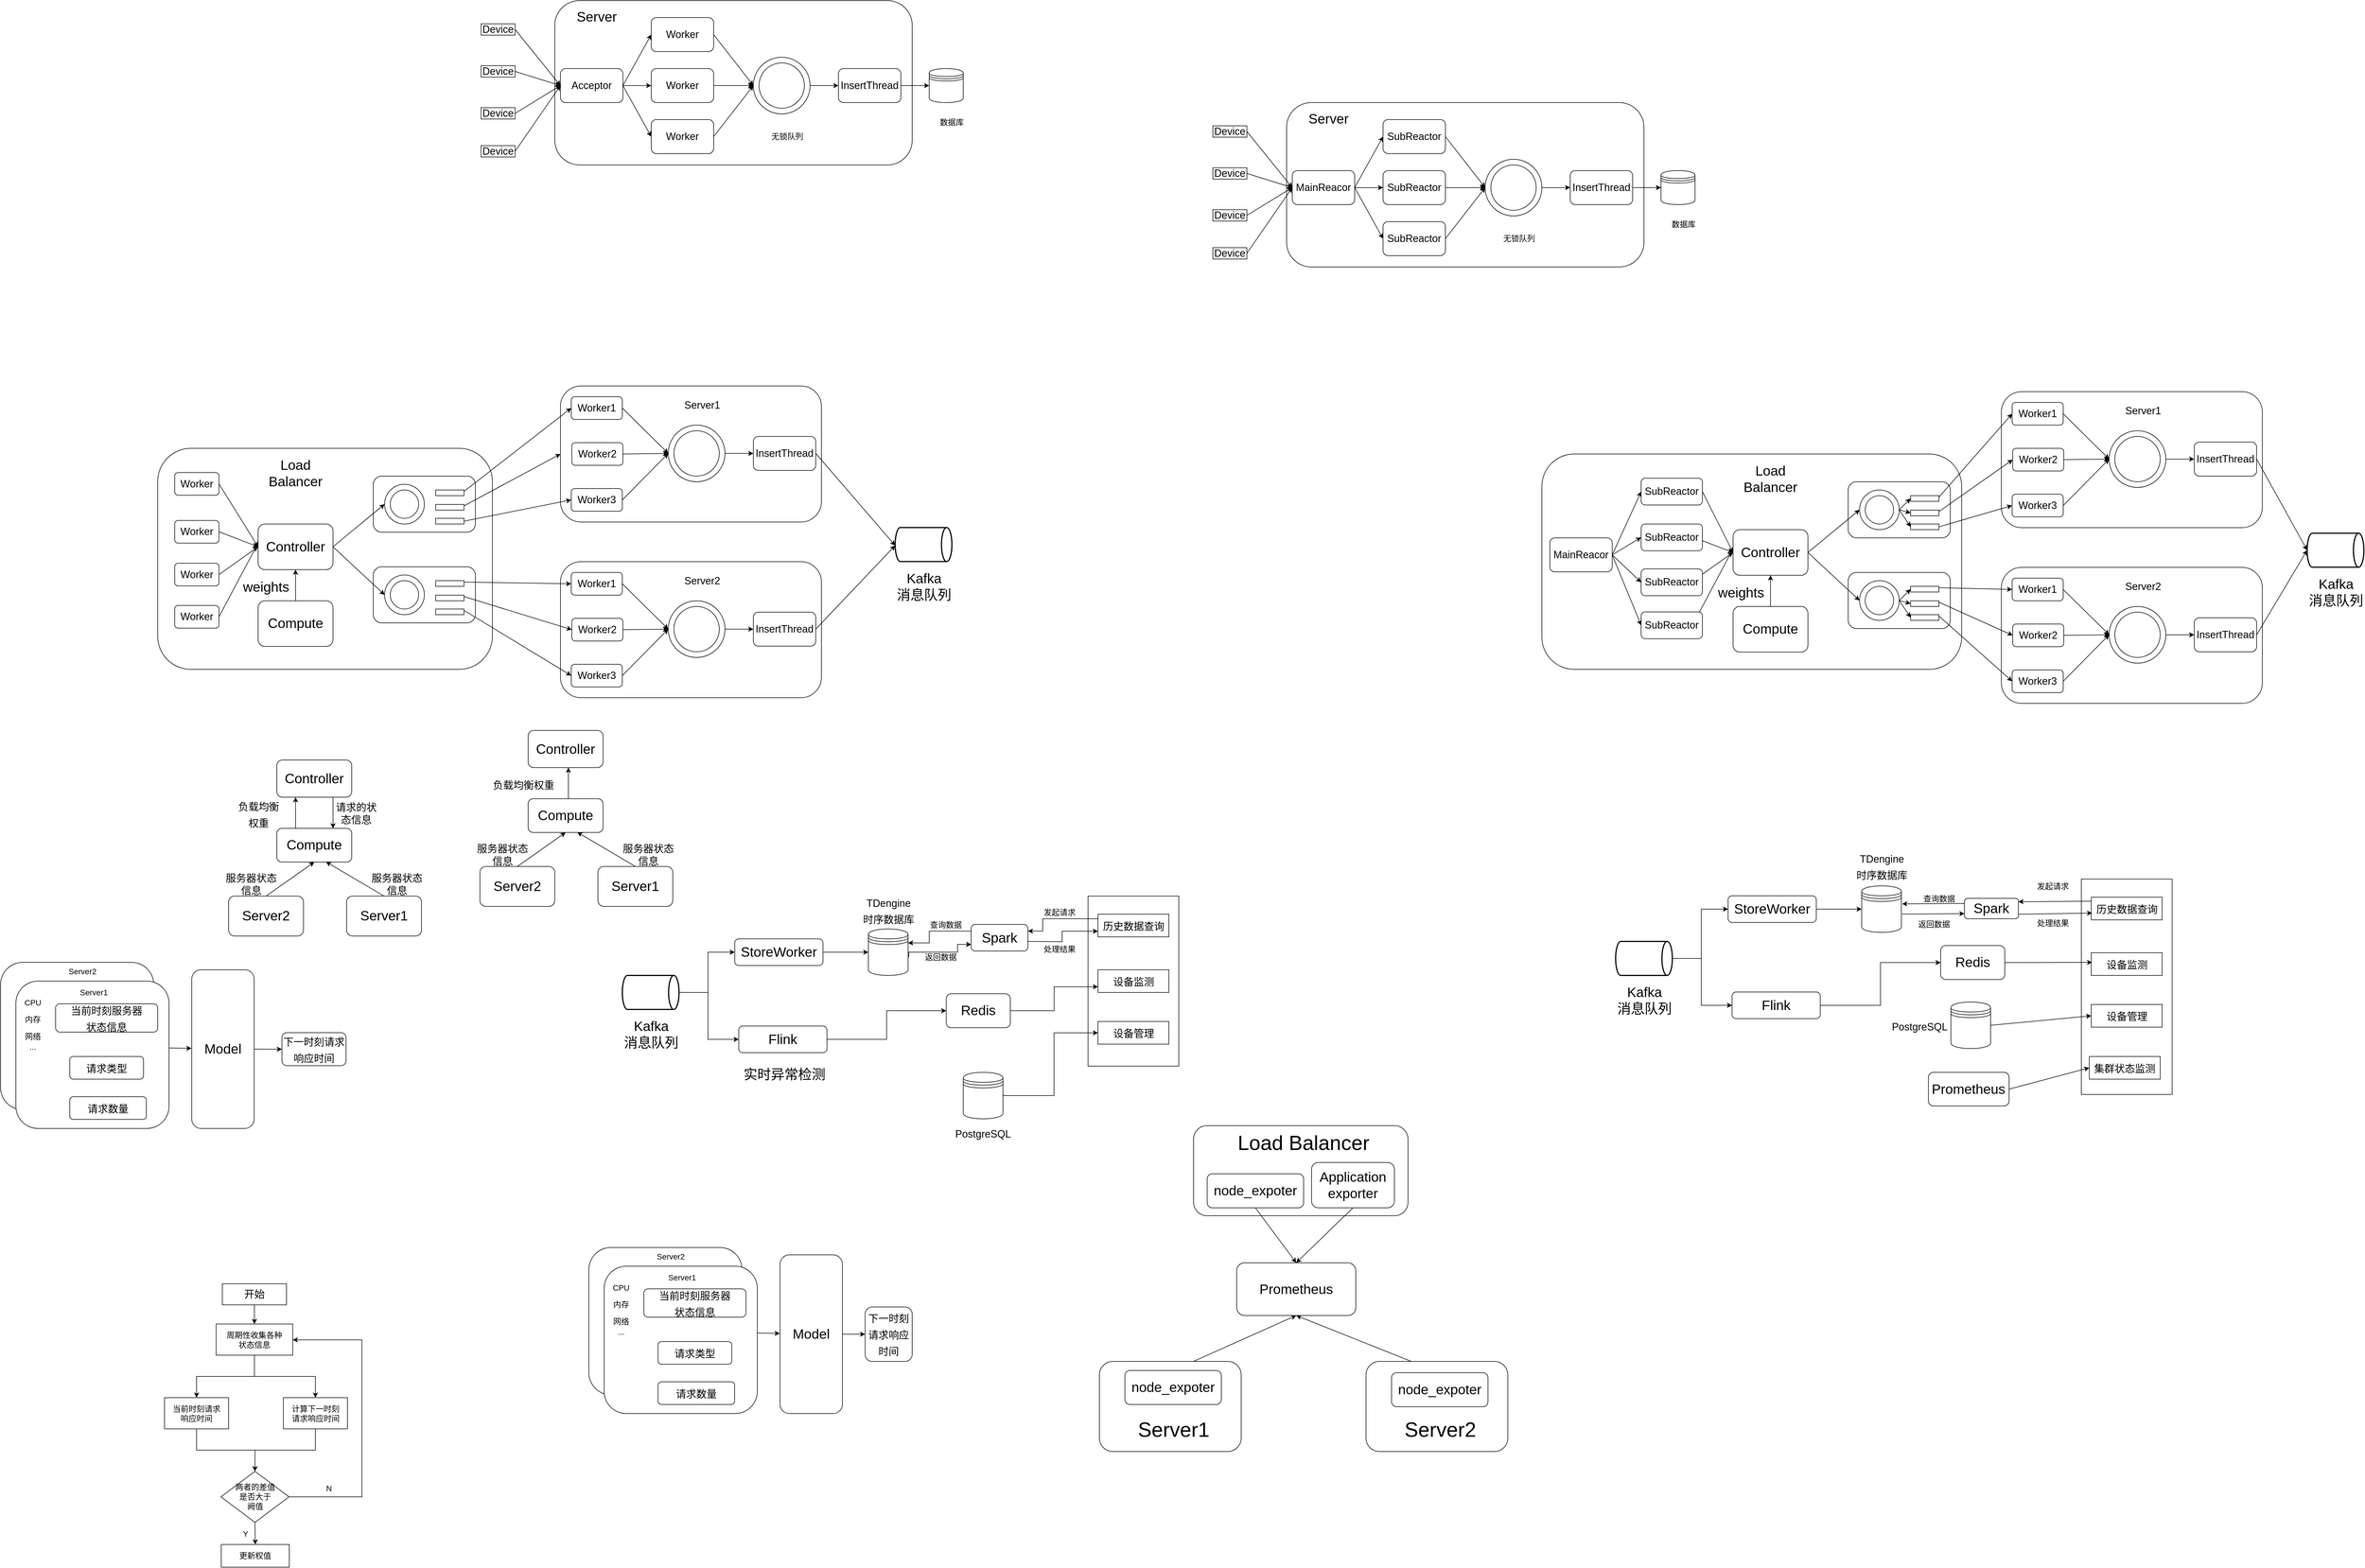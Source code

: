 <mxfile version="20.5.3" type="github">
  <diagram id="3eUIYci0AJJtG6zLOFo5" name="第 1 页">
    <mxGraphModel dx="2401" dy="850" grid="1" gridSize="10" guides="1" tooltips="1" connect="1" arrows="1" fold="1" page="1" pageScale="1" pageWidth="827" pageHeight="1169" math="0" shadow="0">
      <root>
        <mxCell id="0" />
        <mxCell id="1" parent="0" />
        <mxCell id="D2EjemDmIjkB8TL4z5pd-266" value="" style="rounded=1;whiteSpace=wrap;html=1;fontSize=14;" parent="1" vertex="1">
          <mxGeometry x="150" y="100" width="630" height="290" as="geometry" />
        </mxCell>
        <mxCell id="D2EjemDmIjkB8TL4z5pd-240" value="" style="rounded=1;whiteSpace=wrap;html=1;fontSize=14;" parent="1" vertex="1">
          <mxGeometry x="-827" y="1797" width="270" height="260" as="geometry" />
        </mxCell>
        <mxCell id="D2EjemDmIjkB8TL4z5pd-242" style="edgeStyle=none;rounded=0;orthogonalLoop=1;jettySize=auto;html=1;exitX=1;exitY=0.5;exitDx=0;exitDy=0;entryX=-0.004;entryY=0.538;entryDx=0;entryDy=0;entryPerimeter=0;fontSize=14;" parent="1" edge="1">
          <mxGeometry relative="1" as="geometry">
            <mxPoint x="-530" y="1948" as="sourcePoint" />
            <mxPoint x="-490.44" y="1948.64" as="targetPoint" />
          </mxGeometry>
        </mxCell>
        <mxCell id="D2EjemDmIjkB8TL4z5pd-236" value="" style="rounded=1;whiteSpace=wrap;html=1;fontSize=14;" parent="1" vertex="1">
          <mxGeometry x="-800" y="1830" width="270" height="260" as="geometry" />
        </mxCell>
        <mxCell id="D2EjemDmIjkB8TL4z5pd-188" value="" style="rounded=0;whiteSpace=wrap;html=1;fontSize=24;" parent="1" vertex="1">
          <mxGeometry x="1090" y="1680" width="160" height="300" as="geometry" />
        </mxCell>
        <mxCell id="D2EjemDmIjkB8TL4z5pd-24" style="edgeStyle=none;rounded=0;orthogonalLoop=1;jettySize=auto;html=1;exitX=1;exitY=0.5;exitDx=0;exitDy=0;entryX=0;entryY=0.5;entryDx=0;entryDy=0;fontSize=18;" parent="1" source="D2EjemDmIjkB8TL4z5pd-1" target="D2EjemDmIjkB8TL4z5pd-23" edge="1">
          <mxGeometry relative="1" as="geometry" />
        </mxCell>
        <mxCell id="D2EjemDmIjkB8TL4z5pd-1" value="&lt;font style=&quot;font-size: 18px;&quot;&gt;Worker&lt;/font&gt;" style="rounded=1;whiteSpace=wrap;html=1;" parent="1" vertex="1">
          <mxGeometry x="320" y="130" width="110" height="60" as="geometry" />
        </mxCell>
        <mxCell id="D2EjemDmIjkB8TL4z5pd-27" style="edgeStyle=none;rounded=0;orthogonalLoop=1;jettySize=auto;html=1;exitX=1;exitY=0.5;exitDx=0;exitDy=0;entryX=0;entryY=0.5;entryDx=0;entryDy=0;fontSize=18;" parent="1" source="D2EjemDmIjkB8TL4z5pd-2" target="D2EjemDmIjkB8TL4z5pd-23" edge="1">
          <mxGeometry relative="1" as="geometry" />
        </mxCell>
        <mxCell id="D2EjemDmIjkB8TL4z5pd-2" value="&lt;font style=&quot;font-size: 18px;&quot;&gt;Worker&lt;/font&gt;" style="rounded=1;whiteSpace=wrap;html=1;" parent="1" vertex="1">
          <mxGeometry x="320" y="220" width="110" height="60" as="geometry" />
        </mxCell>
        <mxCell id="D2EjemDmIjkB8TL4z5pd-28" style="edgeStyle=none;rounded=0;orthogonalLoop=1;jettySize=auto;html=1;exitX=1;exitY=0.5;exitDx=0;exitDy=0;entryX=0;entryY=0.5;entryDx=0;entryDy=0;fontSize=18;" parent="1" source="D2EjemDmIjkB8TL4z5pd-3" target="D2EjemDmIjkB8TL4z5pd-23" edge="1">
          <mxGeometry relative="1" as="geometry" />
        </mxCell>
        <mxCell id="D2EjemDmIjkB8TL4z5pd-3" value="&lt;font style=&quot;font-size: 18px;&quot;&gt;Worker&lt;/font&gt;" style="rounded=1;whiteSpace=wrap;html=1;" parent="1" vertex="1">
          <mxGeometry x="320" y="310" width="110" height="60" as="geometry" />
        </mxCell>
        <mxCell id="D2EjemDmIjkB8TL4z5pd-19" style="edgeStyle=none;rounded=0;orthogonalLoop=1;jettySize=auto;html=1;exitX=1;exitY=0.5;exitDx=0;exitDy=0;entryX=0;entryY=0.5;entryDx=0;entryDy=0;fontSize=18;" parent="1" source="D2EjemDmIjkB8TL4z5pd-4" target="D2EjemDmIjkB8TL4z5pd-1" edge="1">
          <mxGeometry relative="1" as="geometry" />
        </mxCell>
        <mxCell id="D2EjemDmIjkB8TL4z5pd-20" style="edgeStyle=none;rounded=0;orthogonalLoop=1;jettySize=auto;html=1;exitX=1;exitY=0.5;exitDx=0;exitDy=0;entryX=0;entryY=0.5;entryDx=0;entryDy=0;fontSize=18;" parent="1" source="D2EjemDmIjkB8TL4z5pd-4" target="D2EjemDmIjkB8TL4z5pd-2" edge="1">
          <mxGeometry relative="1" as="geometry" />
        </mxCell>
        <mxCell id="D2EjemDmIjkB8TL4z5pd-21" style="edgeStyle=none;rounded=0;orthogonalLoop=1;jettySize=auto;html=1;exitX=1;exitY=0.5;exitDx=0;exitDy=0;entryX=0;entryY=0.5;entryDx=0;entryDy=0;fontSize=18;" parent="1" source="D2EjemDmIjkB8TL4z5pd-4" target="D2EjemDmIjkB8TL4z5pd-3" edge="1">
          <mxGeometry relative="1" as="geometry" />
        </mxCell>
        <mxCell id="D2EjemDmIjkB8TL4z5pd-4" value="&lt;font style=&quot;font-size: 18px;&quot;&gt;Acceptor&lt;/font&gt;" style="rounded=1;whiteSpace=wrap;html=1;" parent="1" vertex="1">
          <mxGeometry x="160" y="220" width="110" height="60" as="geometry" />
        </mxCell>
        <mxCell id="D2EjemDmIjkB8TL4z5pd-15" style="rounded=0;orthogonalLoop=1;jettySize=auto;html=1;exitX=1;exitY=0.5;exitDx=0;exitDy=0;entryX=0;entryY=0.5;entryDx=0;entryDy=0;fontSize=18;" parent="1" source="D2EjemDmIjkB8TL4z5pd-7" target="D2EjemDmIjkB8TL4z5pd-4" edge="1">
          <mxGeometry relative="1" as="geometry" />
        </mxCell>
        <mxCell id="D2EjemDmIjkB8TL4z5pd-7" value="Device" style="rounded=0;whiteSpace=wrap;html=1;fontSize=18;" parent="1" vertex="1">
          <mxGeometry x="20" y="141" width="60" height="20" as="geometry" />
        </mxCell>
        <mxCell id="D2EjemDmIjkB8TL4z5pd-16" style="edgeStyle=none;rounded=0;orthogonalLoop=1;jettySize=auto;html=1;exitX=1;exitY=0.5;exitDx=0;exitDy=0;entryX=0;entryY=0.5;entryDx=0;entryDy=0;fontSize=18;" parent="1" source="D2EjemDmIjkB8TL4z5pd-9" target="D2EjemDmIjkB8TL4z5pd-4" edge="1">
          <mxGeometry relative="1" as="geometry" />
        </mxCell>
        <mxCell id="D2EjemDmIjkB8TL4z5pd-9" value="Device" style="rounded=0;whiteSpace=wrap;html=1;fontSize=18;" parent="1" vertex="1">
          <mxGeometry x="20" y="215" width="60" height="20" as="geometry" />
        </mxCell>
        <mxCell id="D2EjemDmIjkB8TL4z5pd-17" style="edgeStyle=none;rounded=0;orthogonalLoop=1;jettySize=auto;html=1;exitX=1;exitY=0.5;exitDx=0;exitDy=0;entryX=0;entryY=0.5;entryDx=0;entryDy=0;fontSize=18;" parent="1" source="D2EjemDmIjkB8TL4z5pd-10" target="D2EjemDmIjkB8TL4z5pd-4" edge="1">
          <mxGeometry relative="1" as="geometry" />
        </mxCell>
        <mxCell id="D2EjemDmIjkB8TL4z5pd-10" value="Device" style="rounded=0;whiteSpace=wrap;html=1;fontSize=18;" parent="1" vertex="1">
          <mxGeometry x="20" y="289" width="60" height="20" as="geometry" />
        </mxCell>
        <mxCell id="D2EjemDmIjkB8TL4z5pd-18" style="edgeStyle=none;rounded=0;orthogonalLoop=1;jettySize=auto;html=1;exitX=1;exitY=0.5;exitDx=0;exitDy=0;entryX=0;entryY=0.5;entryDx=0;entryDy=0;fontSize=18;" parent="1" source="D2EjemDmIjkB8TL4z5pd-12" target="D2EjemDmIjkB8TL4z5pd-4" edge="1">
          <mxGeometry relative="1" as="geometry" />
        </mxCell>
        <mxCell id="D2EjemDmIjkB8TL4z5pd-12" value="Device" style="rounded=0;whiteSpace=wrap;html=1;fontSize=18;" parent="1" vertex="1">
          <mxGeometry x="20" y="356" width="60" height="20" as="geometry" />
        </mxCell>
        <mxCell id="D2EjemDmIjkB8TL4z5pd-30" style="edgeStyle=none;rounded=0;orthogonalLoop=1;jettySize=auto;html=1;exitX=1;exitY=0.5;exitDx=0;exitDy=0;fontSize=18;" parent="1" source="D2EjemDmIjkB8TL4z5pd-23" target="D2EjemDmIjkB8TL4z5pd-29" edge="1">
          <mxGeometry relative="1" as="geometry" />
        </mxCell>
        <mxCell id="D2EjemDmIjkB8TL4z5pd-23" value="" style="ellipse;whiteSpace=wrap;html=1;aspect=fixed;fontSize=18;" parent="1" vertex="1">
          <mxGeometry x="500" y="200" width="100" height="100" as="geometry" />
        </mxCell>
        <mxCell id="D2EjemDmIjkB8TL4z5pd-22" value="" style="ellipse;whiteSpace=wrap;html=1;aspect=fixed;fontSize=18;" parent="1" vertex="1">
          <mxGeometry x="510" y="210" width="80" height="80" as="geometry" />
        </mxCell>
        <mxCell id="D2EjemDmIjkB8TL4z5pd-32" style="edgeStyle=none;rounded=0;orthogonalLoop=1;jettySize=auto;html=1;exitX=1;exitY=0.5;exitDx=0;exitDy=0;entryX=0;entryY=0.5;entryDx=0;entryDy=0;fontSize=18;" parent="1" source="D2EjemDmIjkB8TL4z5pd-29" target="D2EjemDmIjkB8TL4z5pd-31" edge="1">
          <mxGeometry relative="1" as="geometry" />
        </mxCell>
        <mxCell id="D2EjemDmIjkB8TL4z5pd-29" value="&lt;font style=&quot;font-size: 18px;&quot;&gt;InsertThread&lt;/font&gt;" style="rounded=1;whiteSpace=wrap;html=1;" parent="1" vertex="1">
          <mxGeometry x="650" y="220" width="110" height="60" as="geometry" />
        </mxCell>
        <mxCell id="D2EjemDmIjkB8TL4z5pd-31" value="" style="shape=datastore;whiteSpace=wrap;html=1;fontSize=18;" parent="1" vertex="1">
          <mxGeometry x="810" y="220" width="60" height="60" as="geometry" />
        </mxCell>
        <mxCell id="D2EjemDmIjkB8TL4z5pd-61" value="" style="rounded=1;whiteSpace=wrap;html=1;fontSize=18;" parent="1" vertex="1">
          <mxGeometry x="160" y="780" width="460" height="240" as="geometry" />
        </mxCell>
        <mxCell id="D2EjemDmIjkB8TL4z5pd-62" style="edgeStyle=none;rounded=0;orthogonalLoop=1;jettySize=auto;html=1;exitX=1;exitY=0.5;exitDx=0;exitDy=0;entryX=0;entryY=0.5;entryDx=0;entryDy=0;fontSize=18;" parent="1" source="D2EjemDmIjkB8TL4z5pd-63" target="D2EjemDmIjkB8TL4z5pd-67" edge="1">
          <mxGeometry relative="1" as="geometry" />
        </mxCell>
        <mxCell id="D2EjemDmIjkB8TL4z5pd-63" value="&lt;font style=&quot;font-size: 18px;&quot;&gt;Worker1&lt;/font&gt;" style="rounded=1;whiteSpace=wrap;html=1;" parent="1" vertex="1">
          <mxGeometry x="179" y="799" width="90" height="40" as="geometry" />
        </mxCell>
        <mxCell id="D2EjemDmIjkB8TL4z5pd-64" style="edgeStyle=none;rounded=0;orthogonalLoop=1;jettySize=auto;html=1;exitX=1;exitY=0.5;exitDx=0;exitDy=0;entryX=0;entryY=0.5;entryDx=0;entryDy=0;fontSize=18;exitPerimeter=0;" parent="1" source="D2EjemDmIjkB8TL4z5pd-70" target="D2EjemDmIjkB8TL4z5pd-67" edge="1">
          <mxGeometry relative="1" as="geometry">
            <mxPoint x="280" y="899" as="sourcePoint" />
          </mxGeometry>
        </mxCell>
        <mxCell id="D2EjemDmIjkB8TL4z5pd-65" style="edgeStyle=none;rounded=0;orthogonalLoop=1;jettySize=auto;html=1;exitX=1;exitY=0.5;exitDx=0;exitDy=0;entryX=0;entryY=0.5;entryDx=0;entryDy=0;fontSize=18;" parent="1" source="D2EjemDmIjkB8TL4z5pd-71" target="D2EjemDmIjkB8TL4z5pd-67" edge="1">
          <mxGeometry relative="1" as="geometry">
            <mxPoint x="280" y="989" as="sourcePoint" />
          </mxGeometry>
        </mxCell>
        <mxCell id="D2EjemDmIjkB8TL4z5pd-66" style="edgeStyle=none;rounded=0;orthogonalLoop=1;jettySize=auto;html=1;exitX=1;exitY=0.5;exitDx=0;exitDy=0;fontSize=18;" parent="1" source="D2EjemDmIjkB8TL4z5pd-67" target="D2EjemDmIjkB8TL4z5pd-69" edge="1">
          <mxGeometry relative="1" as="geometry" />
        </mxCell>
        <mxCell id="D2EjemDmIjkB8TL4z5pd-67" value="" style="ellipse;whiteSpace=wrap;html=1;aspect=fixed;fontSize=18;" parent="1" vertex="1">
          <mxGeometry x="350" y="849" width="100" height="100" as="geometry" />
        </mxCell>
        <mxCell id="D2EjemDmIjkB8TL4z5pd-68" value="" style="ellipse;whiteSpace=wrap;html=1;aspect=fixed;fontSize=18;" parent="1" vertex="1">
          <mxGeometry x="360" y="859" width="80" height="80" as="geometry" />
        </mxCell>
        <mxCell id="D2EjemDmIjkB8TL4z5pd-145" style="edgeStyle=none;rounded=0;orthogonalLoop=1;jettySize=auto;html=1;exitX=1;exitY=0.5;exitDx=0;exitDy=0;entryX=0;entryY=0.5;entryDx=0;entryDy=0;fontSize=24;" parent="1" source="D2EjemDmIjkB8TL4z5pd-69" edge="1">
          <mxGeometry relative="1" as="geometry">
            <mxPoint x="750" y="1061.5" as="targetPoint" />
          </mxGeometry>
        </mxCell>
        <mxCell id="D2EjemDmIjkB8TL4z5pd-69" value="&lt;font style=&quot;font-size: 18px;&quot;&gt;InsertThread&lt;/font&gt;" style="rounded=1;whiteSpace=wrap;html=1;" parent="1" vertex="1">
          <mxGeometry x="500" y="869" width="110" height="60" as="geometry" />
        </mxCell>
        <mxCell id="D2EjemDmIjkB8TL4z5pd-70" value="&lt;font style=&quot;font-size: 18px;&quot;&gt;Worker2&lt;/font&gt;" style="rounded=1;whiteSpace=wrap;html=1;" parent="1" vertex="1">
          <mxGeometry x="180" y="880" width="90" height="40" as="geometry" />
        </mxCell>
        <mxCell id="D2EjemDmIjkB8TL4z5pd-71" value="&lt;font style=&quot;font-size: 18px;&quot;&gt;Worker3&lt;/font&gt;" style="rounded=1;whiteSpace=wrap;html=1;" parent="1" vertex="1">
          <mxGeometry x="179" y="961" width="90" height="40" as="geometry" />
        </mxCell>
        <mxCell id="D2EjemDmIjkB8TL4z5pd-72" value="Server1" style="text;html=1;strokeColor=none;fillColor=none;align=center;verticalAlign=middle;whiteSpace=wrap;rounded=0;fontSize=18;" parent="1" vertex="1">
          <mxGeometry x="380" y="799" width="60" height="30" as="geometry" />
        </mxCell>
        <mxCell id="D2EjemDmIjkB8TL4z5pd-73" value="" style="rounded=1;whiteSpace=wrap;html=1;fontSize=18;" parent="1" vertex="1">
          <mxGeometry x="160" y="1090" width="460" height="240" as="geometry" />
        </mxCell>
        <mxCell id="D2EjemDmIjkB8TL4z5pd-74" style="edgeStyle=none;rounded=0;orthogonalLoop=1;jettySize=auto;html=1;exitX=1;exitY=0.5;exitDx=0;exitDy=0;entryX=0;entryY=0.5;entryDx=0;entryDy=0;fontSize=18;" parent="1" source="D2EjemDmIjkB8TL4z5pd-75" target="D2EjemDmIjkB8TL4z5pd-79" edge="1">
          <mxGeometry relative="1" as="geometry" />
        </mxCell>
        <mxCell id="D2EjemDmIjkB8TL4z5pd-75" value="&lt;font style=&quot;font-size: 18px;&quot;&gt;Worker1&lt;/font&gt;" style="rounded=1;whiteSpace=wrap;html=1;" parent="1" vertex="1">
          <mxGeometry x="179" y="1109" width="90" height="40" as="geometry" />
        </mxCell>
        <mxCell id="D2EjemDmIjkB8TL4z5pd-76" style="edgeStyle=none;rounded=0;orthogonalLoop=1;jettySize=auto;html=1;exitX=1;exitY=0.5;exitDx=0;exitDy=0;entryX=0;entryY=0.5;entryDx=0;entryDy=0;fontSize=18;exitPerimeter=0;" parent="1" source="D2EjemDmIjkB8TL4z5pd-82" target="D2EjemDmIjkB8TL4z5pd-79" edge="1">
          <mxGeometry relative="1" as="geometry">
            <mxPoint x="280" y="1209" as="sourcePoint" />
          </mxGeometry>
        </mxCell>
        <mxCell id="D2EjemDmIjkB8TL4z5pd-77" style="edgeStyle=none;rounded=0;orthogonalLoop=1;jettySize=auto;html=1;exitX=1;exitY=0.5;exitDx=0;exitDy=0;entryX=0;entryY=0.5;entryDx=0;entryDy=0;fontSize=18;" parent="1" source="D2EjemDmIjkB8TL4z5pd-83" target="D2EjemDmIjkB8TL4z5pd-79" edge="1">
          <mxGeometry relative="1" as="geometry">
            <mxPoint x="280" y="1299" as="sourcePoint" />
          </mxGeometry>
        </mxCell>
        <mxCell id="D2EjemDmIjkB8TL4z5pd-78" style="edgeStyle=none;rounded=0;orthogonalLoop=1;jettySize=auto;html=1;exitX=1;exitY=0.5;exitDx=0;exitDy=0;fontSize=18;" parent="1" source="D2EjemDmIjkB8TL4z5pd-79" target="D2EjemDmIjkB8TL4z5pd-81" edge="1">
          <mxGeometry relative="1" as="geometry" />
        </mxCell>
        <mxCell id="D2EjemDmIjkB8TL4z5pd-79" value="" style="ellipse;whiteSpace=wrap;html=1;aspect=fixed;fontSize=18;" parent="1" vertex="1">
          <mxGeometry x="350" y="1159" width="100" height="100" as="geometry" />
        </mxCell>
        <mxCell id="D2EjemDmIjkB8TL4z5pd-80" value="" style="ellipse;whiteSpace=wrap;html=1;aspect=fixed;fontSize=18;" parent="1" vertex="1">
          <mxGeometry x="360" y="1169" width="80" height="80" as="geometry" />
        </mxCell>
        <mxCell id="D2EjemDmIjkB8TL4z5pd-146" style="edgeStyle=none;rounded=0;orthogonalLoop=1;jettySize=auto;html=1;exitX=1;exitY=0.5;exitDx=0;exitDy=0;entryX=0;entryY=0.5;entryDx=0;entryDy=0;fontSize=24;" parent="1" source="D2EjemDmIjkB8TL4z5pd-81" edge="1">
          <mxGeometry relative="1" as="geometry">
            <mxPoint x="750" y="1061.5" as="targetPoint" />
          </mxGeometry>
        </mxCell>
        <mxCell id="D2EjemDmIjkB8TL4z5pd-81" value="&lt;font style=&quot;font-size: 18px;&quot;&gt;InsertThread&lt;/font&gt;" style="rounded=1;whiteSpace=wrap;html=1;" parent="1" vertex="1">
          <mxGeometry x="500" y="1179" width="110" height="60" as="geometry" />
        </mxCell>
        <mxCell id="D2EjemDmIjkB8TL4z5pd-82" value="&lt;font style=&quot;font-size: 18px;&quot;&gt;Worker2&lt;/font&gt;" style="rounded=1;whiteSpace=wrap;html=1;" parent="1" vertex="1">
          <mxGeometry x="180" y="1190" width="90" height="40" as="geometry" />
        </mxCell>
        <mxCell id="D2EjemDmIjkB8TL4z5pd-83" value="&lt;font style=&quot;font-size: 18px;&quot;&gt;Worker3&lt;/font&gt;" style="rounded=1;whiteSpace=wrap;html=1;" parent="1" vertex="1">
          <mxGeometry x="179" y="1271" width="90" height="40" as="geometry" />
        </mxCell>
        <mxCell id="D2EjemDmIjkB8TL4z5pd-84" value="Server2" style="text;html=1;strokeColor=none;fillColor=none;align=center;verticalAlign=middle;whiteSpace=wrap;rounded=0;fontSize=18;" parent="1" vertex="1">
          <mxGeometry x="380" y="1109" width="60" height="30" as="geometry" />
        </mxCell>
        <mxCell id="D2EjemDmIjkB8TL4z5pd-98" value="" style="rounded=1;whiteSpace=wrap;html=1;fontSize=18;" parent="1" vertex="1">
          <mxGeometry x="-550" y="890" width="590" height="390" as="geometry" />
        </mxCell>
        <mxCell id="D2EjemDmIjkB8TL4z5pd-130" style="edgeStyle=none;rounded=0;orthogonalLoop=1;jettySize=auto;html=1;exitX=1;exitY=0.5;exitDx=0;exitDy=0;entryX=0;entryY=0.5;entryDx=0;entryDy=0;fontSize=24;" parent="1" source="D2EjemDmIjkB8TL4z5pd-100" target="D2EjemDmIjkB8TL4z5pd-126" edge="1">
          <mxGeometry relative="1" as="geometry" />
        </mxCell>
        <mxCell id="D2EjemDmIjkB8TL4z5pd-100" value="&lt;font style=&quot;font-size: 18px;&quot;&gt;Worker&lt;/font&gt;" style="rounded=1;whiteSpace=wrap;html=1;" parent="1" vertex="1">
          <mxGeometry x="-520" y="1017.25" width="78" height="40" as="geometry" />
        </mxCell>
        <mxCell id="D2EjemDmIjkB8TL4z5pd-134" style="edgeStyle=none;rounded=0;orthogonalLoop=1;jettySize=auto;html=1;exitX=1;exitY=0.5;exitDx=0;exitDy=0;fontSize=24;entryX=0;entryY=0.5;entryDx=0;entryDy=0;" parent="1" source="D2EjemDmIjkB8TL4z5pd-107" target="D2EjemDmIjkB8TL4z5pd-126" edge="1">
          <mxGeometry relative="1" as="geometry">
            <mxPoint x="-326.327" y="1090" as="targetPoint" />
          </mxGeometry>
        </mxCell>
        <mxCell id="D2EjemDmIjkB8TL4z5pd-107" value="&lt;font style=&quot;font-size: 18px;&quot;&gt;Worker&lt;/font&gt;" style="rounded=1;whiteSpace=wrap;html=1;" parent="1" vertex="1">
          <mxGeometry x="-520" y="1092.75" width="78" height="40" as="geometry" />
        </mxCell>
        <mxCell id="D2EjemDmIjkB8TL4z5pd-135" style="edgeStyle=none;rounded=0;orthogonalLoop=1;jettySize=auto;html=1;exitX=1;exitY=0.5;exitDx=0;exitDy=0;entryX=0.011;entryY=0.386;entryDx=0;entryDy=0;entryPerimeter=0;fontSize=24;" parent="1" source="D2EjemDmIjkB8TL4z5pd-108" target="D2EjemDmIjkB8TL4z5pd-126" edge="1">
          <mxGeometry relative="1" as="geometry" />
        </mxCell>
        <mxCell id="D2EjemDmIjkB8TL4z5pd-108" value="&lt;font style=&quot;font-size: 18px;&quot;&gt;Worker&lt;/font&gt;" style="rounded=1;whiteSpace=wrap;html=1;" parent="1" vertex="1">
          <mxGeometry x="-520" y="1167.25" width="78" height="40" as="geometry" />
        </mxCell>
        <mxCell id="D2EjemDmIjkB8TL4z5pd-109" value="&lt;font style=&quot;font-size: 24px;&quot;&gt;Load Balancer&lt;/font&gt;" style="text;html=1;strokeColor=none;fillColor=none;align=center;verticalAlign=middle;whiteSpace=wrap;rounded=0;fontSize=18;" parent="1" vertex="1">
          <mxGeometry x="-337" y="913.5" width="60" height="40" as="geometry" />
        </mxCell>
        <mxCell id="D2EjemDmIjkB8TL4z5pd-129" style="edgeStyle=none;rounded=0;orthogonalLoop=1;jettySize=auto;html=1;exitX=1;exitY=0.5;exitDx=0;exitDy=0;entryX=0;entryY=0.5;entryDx=0;entryDy=0;fontSize=24;" parent="1" source="D2EjemDmIjkB8TL4z5pd-111" target="D2EjemDmIjkB8TL4z5pd-126" edge="1">
          <mxGeometry relative="1" as="geometry" />
        </mxCell>
        <mxCell id="D2EjemDmIjkB8TL4z5pd-111" value="&lt;font style=&quot;font-size: 18px;&quot;&gt;Worker&lt;/font&gt;" style="rounded=1;whiteSpace=wrap;html=1;" parent="1" vertex="1">
          <mxGeometry x="-520" y="932.75" width="78" height="40" as="geometry" />
        </mxCell>
        <mxCell id="D2EjemDmIjkB8TL4z5pd-114" value="" style="rounded=1;whiteSpace=wrap;html=1;fontSize=24;" parent="1" vertex="1">
          <mxGeometry x="-170" y="939" width="180" height="99" as="geometry" />
        </mxCell>
        <mxCell id="D2EjemDmIjkB8TL4z5pd-115" value="" style="ellipse;whiteSpace=wrap;html=1;aspect=fixed;fontSize=18;" parent="1" vertex="1">
          <mxGeometry x="-150" y="953.5" width="70" height="70" as="geometry" />
        </mxCell>
        <mxCell id="D2EjemDmIjkB8TL4z5pd-116" value="" style="ellipse;whiteSpace=wrap;html=1;aspect=fixed;fontSize=18;" parent="1" vertex="1">
          <mxGeometry x="-140" y="963.5" width="50" height="50" as="geometry" />
        </mxCell>
        <mxCell id="D2EjemDmIjkB8TL4z5pd-138" style="edgeStyle=none;rounded=0;orthogonalLoop=1;jettySize=auto;html=1;exitX=1;exitY=0.25;exitDx=0;exitDy=0;entryX=0;entryY=0.5;entryDx=0;entryDy=0;fontSize=24;" parent="1" source="D2EjemDmIjkB8TL4z5pd-117" target="D2EjemDmIjkB8TL4z5pd-63" edge="1">
          <mxGeometry relative="1" as="geometry" />
        </mxCell>
        <mxCell id="D2EjemDmIjkB8TL4z5pd-117" value="" style="rounded=0;whiteSpace=wrap;html=1;fontSize=24;" parent="1" vertex="1">
          <mxGeometry x="-60" y="963.5" width="50" height="10" as="geometry" />
        </mxCell>
        <mxCell id="D2EjemDmIjkB8TL4z5pd-139" style="edgeStyle=none;rounded=0;orthogonalLoop=1;jettySize=auto;html=1;exitX=1;exitY=0.25;exitDx=0;exitDy=0;entryX=0;entryY=0.5;entryDx=0;entryDy=0;fontSize=24;" parent="1" source="D2EjemDmIjkB8TL4z5pd-118" target="D2EjemDmIjkB8TL4z5pd-61" edge="1">
          <mxGeometry relative="1" as="geometry" />
        </mxCell>
        <mxCell id="D2EjemDmIjkB8TL4z5pd-118" value="" style="rounded=0;whiteSpace=wrap;html=1;fontSize=24;" parent="1" vertex="1">
          <mxGeometry x="-60" y="989" width="50" height="10" as="geometry" />
        </mxCell>
        <mxCell id="D2EjemDmIjkB8TL4z5pd-140" style="edgeStyle=none;rounded=0;orthogonalLoop=1;jettySize=auto;html=1;exitX=1;exitY=0.5;exitDx=0;exitDy=0;entryX=0;entryY=0.5;entryDx=0;entryDy=0;fontSize=24;" parent="1" source="D2EjemDmIjkB8TL4z5pd-119" target="D2EjemDmIjkB8TL4z5pd-71" edge="1">
          <mxGeometry relative="1" as="geometry" />
        </mxCell>
        <mxCell id="D2EjemDmIjkB8TL4z5pd-119" value="" style="rounded=0;whiteSpace=wrap;html=1;fontSize=24;" parent="1" vertex="1">
          <mxGeometry x="-60" y="1013.5" width="50" height="10" as="geometry" />
        </mxCell>
        <mxCell id="D2EjemDmIjkB8TL4z5pd-120" value="" style="rounded=1;whiteSpace=wrap;html=1;fontSize=24;" parent="1" vertex="1">
          <mxGeometry x="-170" y="1099" width="180" height="99" as="geometry" />
        </mxCell>
        <mxCell id="D2EjemDmIjkB8TL4z5pd-121" value="" style="ellipse;whiteSpace=wrap;html=1;aspect=fixed;fontSize=18;" parent="1" vertex="1">
          <mxGeometry x="-150" y="1113.5" width="70" height="70" as="geometry" />
        </mxCell>
        <mxCell id="D2EjemDmIjkB8TL4z5pd-122" value="" style="ellipse;whiteSpace=wrap;html=1;aspect=fixed;fontSize=18;" parent="1" vertex="1">
          <mxGeometry x="-140" y="1123.5" width="50" height="50" as="geometry" />
        </mxCell>
        <mxCell id="D2EjemDmIjkB8TL4z5pd-141" style="edgeStyle=none;rounded=0;orthogonalLoop=1;jettySize=auto;html=1;exitX=1;exitY=0.25;exitDx=0;exitDy=0;entryX=0;entryY=0.5;entryDx=0;entryDy=0;fontSize=24;" parent="1" source="D2EjemDmIjkB8TL4z5pd-123" target="D2EjemDmIjkB8TL4z5pd-75" edge="1">
          <mxGeometry relative="1" as="geometry" />
        </mxCell>
        <mxCell id="D2EjemDmIjkB8TL4z5pd-123" value="" style="rounded=0;whiteSpace=wrap;html=1;fontSize=24;" parent="1" vertex="1">
          <mxGeometry x="-60" y="1123.5" width="50" height="10" as="geometry" />
        </mxCell>
        <mxCell id="D2EjemDmIjkB8TL4z5pd-142" style="edgeStyle=none;rounded=0;orthogonalLoop=1;jettySize=auto;html=1;exitX=1;exitY=0.25;exitDx=0;exitDy=0;entryX=0;entryY=0.5;entryDx=0;entryDy=0;fontSize=24;" parent="1" source="D2EjemDmIjkB8TL4z5pd-124" target="D2EjemDmIjkB8TL4z5pd-82" edge="1">
          <mxGeometry relative="1" as="geometry" />
        </mxCell>
        <mxCell id="D2EjemDmIjkB8TL4z5pd-124" value="" style="rounded=0;whiteSpace=wrap;html=1;fontSize=24;" parent="1" vertex="1">
          <mxGeometry x="-60" y="1149" width="50" height="10" as="geometry" />
        </mxCell>
        <mxCell id="D2EjemDmIjkB8TL4z5pd-143" style="edgeStyle=none;rounded=0;orthogonalLoop=1;jettySize=auto;html=1;exitX=1;exitY=0.25;exitDx=0;exitDy=0;entryX=0;entryY=0.5;entryDx=0;entryDy=0;fontSize=24;" parent="1" source="D2EjemDmIjkB8TL4z5pd-125" target="D2EjemDmIjkB8TL4z5pd-83" edge="1">
          <mxGeometry relative="1" as="geometry" />
        </mxCell>
        <mxCell id="D2EjemDmIjkB8TL4z5pd-125" value="" style="rounded=0;whiteSpace=wrap;html=1;fontSize=24;" parent="1" vertex="1">
          <mxGeometry x="-60" y="1173.5" width="50" height="10" as="geometry" />
        </mxCell>
        <mxCell id="D2EjemDmIjkB8TL4z5pd-136" style="edgeStyle=none;rounded=0;orthogonalLoop=1;jettySize=auto;html=1;exitX=1;exitY=0.5;exitDx=0;exitDy=0;entryX=0;entryY=0.5;entryDx=0;entryDy=0;fontSize=24;" parent="1" source="D2EjemDmIjkB8TL4z5pd-126" target="D2EjemDmIjkB8TL4z5pd-115" edge="1">
          <mxGeometry relative="1" as="geometry" />
        </mxCell>
        <mxCell id="D2EjemDmIjkB8TL4z5pd-137" style="edgeStyle=none;rounded=0;orthogonalLoop=1;jettySize=auto;html=1;exitX=1;exitY=0.5;exitDx=0;exitDy=0;entryX=0;entryY=0.5;entryDx=0;entryDy=0;fontSize=24;" parent="1" source="D2EjemDmIjkB8TL4z5pd-126" target="D2EjemDmIjkB8TL4z5pd-121" edge="1">
          <mxGeometry relative="1" as="geometry" />
        </mxCell>
        <mxCell id="D2EjemDmIjkB8TL4z5pd-126" value="Controller" style="rounded=1;whiteSpace=wrap;html=1;fontSize=24;" parent="1" vertex="1">
          <mxGeometry x="-373" y="1023.5" width="132" height="80.5" as="geometry" />
        </mxCell>
        <mxCell id="D2EjemDmIjkB8TL4z5pd-148" style="edgeStyle=none;rounded=0;orthogonalLoop=1;jettySize=auto;html=1;exitX=0.5;exitY=0;exitDx=0;exitDy=0;entryX=0.5;entryY=1;entryDx=0;entryDy=0;fontSize=24;" parent="1" source="D2EjemDmIjkB8TL4z5pd-147" target="D2EjemDmIjkB8TL4z5pd-126" edge="1">
          <mxGeometry relative="1" as="geometry" />
        </mxCell>
        <mxCell id="D2EjemDmIjkB8TL4z5pd-147" value="Compute" style="rounded=1;whiteSpace=wrap;html=1;fontSize=24;" parent="1" vertex="1">
          <mxGeometry x="-373" y="1159" width="132" height="80.5" as="geometry" />
        </mxCell>
        <mxCell id="D2EjemDmIjkB8TL4z5pd-149" value="&lt;font style=&quot;font-size: 24px;&quot;&gt;weights&lt;/font&gt;" style="text;html=1;strokeColor=none;fillColor=none;align=center;verticalAlign=middle;whiteSpace=wrap;rounded=0;fontSize=24;" parent="1" vertex="1">
          <mxGeometry x="-389" y="1123.5" width="60" height="22" as="geometry" />
        </mxCell>
        <mxCell id="D2EjemDmIjkB8TL4z5pd-155" style="edgeStyle=none;rounded=0;orthogonalLoop=1;jettySize=auto;html=1;exitX=0.25;exitY=0;exitDx=0;exitDy=0;entryX=0.25;entryY=1;entryDx=0;entryDy=0;fontSize=24;" parent="1" source="D2EjemDmIjkB8TL4z5pd-156" target="D2EjemDmIjkB8TL4z5pd-154" edge="1">
          <mxGeometry relative="1" as="geometry" />
        </mxCell>
        <mxCell id="D2EjemDmIjkB8TL4z5pd-159" style="edgeStyle=none;rounded=0;orthogonalLoop=1;jettySize=auto;html=1;exitX=0.75;exitY=1;exitDx=0;exitDy=0;entryX=0.75;entryY=0;entryDx=0;entryDy=0;fontSize=14;" parent="1" source="D2EjemDmIjkB8TL4z5pd-154" target="D2EjemDmIjkB8TL4z5pd-156" edge="1">
          <mxGeometry relative="1" as="geometry" />
        </mxCell>
        <mxCell id="D2EjemDmIjkB8TL4z5pd-154" value="Controller" style="rounded=1;whiteSpace=wrap;html=1;fontSize=24;" parent="1" vertex="1">
          <mxGeometry x="-340" y="1440" width="132" height="65.5" as="geometry" />
        </mxCell>
        <mxCell id="D2EjemDmIjkB8TL4z5pd-156" value="Compute" style="rounded=1;whiteSpace=wrap;html=1;fontSize=24;" parent="1" vertex="1">
          <mxGeometry x="-340" y="1560.5" width="132" height="59.5" as="geometry" />
        </mxCell>
        <mxCell id="D2EjemDmIjkB8TL4z5pd-157" value="&lt;font style=&quot;font-size: 18px;&quot;&gt;负载均衡权重&lt;/font&gt;" style="text;html=1;strokeColor=none;fillColor=none;align=center;verticalAlign=middle;whiteSpace=wrap;rounded=0;fontSize=24;" parent="1" vertex="1">
          <mxGeometry x="-413" y="1519.5" width="82" height="30.5" as="geometry" />
        </mxCell>
        <mxCell id="D2EjemDmIjkB8TL4z5pd-160" value="&lt;font style=&quot;font-size: 18px;&quot;&gt;请求的状态信息&lt;/font&gt;" style="text;html=1;strokeColor=none;fillColor=none;align=center;verticalAlign=middle;whiteSpace=wrap;rounded=0;fontSize=14;" parent="1" vertex="1">
          <mxGeometry x="-240" y="1519.5" width="80" height="30" as="geometry" />
        </mxCell>
        <mxCell id="D2EjemDmIjkB8TL4z5pd-164" style="edgeStyle=none;rounded=0;orthogonalLoop=1;jettySize=auto;html=1;exitX=0.5;exitY=0;exitDx=0;exitDy=0;entryX=0.5;entryY=1;entryDx=0;entryDy=0;fontSize=14;" parent="1" source="D2EjemDmIjkB8TL4z5pd-162" target="D2EjemDmIjkB8TL4z5pd-156" edge="1">
          <mxGeometry relative="1" as="geometry" />
        </mxCell>
        <mxCell id="D2EjemDmIjkB8TL4z5pd-162" value="Server2" style="rounded=1;whiteSpace=wrap;html=1;fontSize=24;" parent="1" vertex="1">
          <mxGeometry x="-425" y="1680" width="132" height="70.5" as="geometry" />
        </mxCell>
        <mxCell id="D2EjemDmIjkB8TL4z5pd-166" style="edgeStyle=none;rounded=0;orthogonalLoop=1;jettySize=auto;html=1;exitX=0.5;exitY=0;exitDx=0;exitDy=0;fontSize=14;entryX=0.657;entryY=0.993;entryDx=0;entryDy=0;entryPerimeter=0;" parent="1" source="D2EjemDmIjkB8TL4z5pd-163" target="D2EjemDmIjkB8TL4z5pd-156" edge="1">
          <mxGeometry relative="1" as="geometry">
            <mxPoint x="-204" y="1672.052" as="targetPoint" />
          </mxGeometry>
        </mxCell>
        <mxCell id="D2EjemDmIjkB8TL4z5pd-163" value="Server1" style="rounded=1;whiteSpace=wrap;html=1;fontSize=24;" parent="1" vertex="1">
          <mxGeometry x="-217" y="1680" width="132" height="70.5" as="geometry" />
        </mxCell>
        <mxCell id="D2EjemDmIjkB8TL4z5pd-167" value="&lt;font style=&quot;font-size: 18px;&quot;&gt;服务器状态信息&lt;/font&gt;" style="text;html=1;strokeColor=none;fillColor=none;align=center;verticalAlign=middle;whiteSpace=wrap;rounded=0;fontSize=14;" parent="1" vertex="1">
          <mxGeometry x="-176" y="1640" width="96" height="40" as="geometry" />
        </mxCell>
        <mxCell id="D2EjemDmIjkB8TL4z5pd-172" value="&lt;font style=&quot;font-size: 18px;&quot;&gt;服务器状态信息&lt;/font&gt;" style="text;html=1;strokeColor=none;fillColor=none;align=center;verticalAlign=middle;whiteSpace=wrap;rounded=0;fontSize=14;" parent="1" vertex="1">
          <mxGeometry x="-433" y="1640" width="96" height="40" as="geometry" />
        </mxCell>
        <mxCell id="D2EjemDmIjkB8TL4z5pd-198" style="edgeStyle=orthogonalEdgeStyle;rounded=0;orthogonalLoop=1;jettySize=auto;html=1;exitX=1.019;exitY=0.607;exitDx=0;exitDy=0;entryX=0;entryY=0.75;entryDx=0;entryDy=0;fontSize=18;exitPerimeter=0;" parent="1" source="D2EjemDmIjkB8TL4z5pd-174" target="D2EjemDmIjkB8TL4z5pd-190" edge="1">
          <mxGeometry relative="1" as="geometry">
            <Array as="points">
              <mxPoint x="860" y="1779" />
              <mxPoint x="860" y="1765" />
            </Array>
          </mxGeometry>
        </mxCell>
        <mxCell id="D2EjemDmIjkB8TL4z5pd-174" value="" style="shape=datastore;whiteSpace=wrap;html=1;fontSize=18;" parent="1" vertex="1">
          <mxGeometry x="702.75" y="1738" width="70" height="82" as="geometry" />
        </mxCell>
        <mxCell id="D2EjemDmIjkB8TL4z5pd-179" style="edgeStyle=elbowEdgeStyle;rounded=0;orthogonalLoop=1;jettySize=auto;html=1;exitX=1;exitY=0.5;exitDx=0;exitDy=0;exitPerimeter=0;entryX=0;entryY=0.5;entryDx=0;entryDy=0;fontSize=24;" parent="1" source="D2EjemDmIjkB8TL4z5pd-175" target="D2EjemDmIjkB8TL4z5pd-178" edge="1">
          <mxGeometry relative="1" as="geometry">
            <Array as="points">
              <mxPoint x="420" y="1810" />
            </Array>
          </mxGeometry>
        </mxCell>
        <mxCell id="D2EjemDmIjkB8TL4z5pd-183" style="edgeStyle=orthogonalEdgeStyle;rounded=0;orthogonalLoop=1;jettySize=auto;html=1;exitX=1;exitY=0.5;exitDx=0;exitDy=0;exitPerimeter=0;entryX=0;entryY=0.5;entryDx=0;entryDy=0;fontSize=24;" parent="1" source="D2EjemDmIjkB8TL4z5pd-175" target="D2EjemDmIjkB8TL4z5pd-182" edge="1">
          <mxGeometry relative="1" as="geometry">
            <Array as="points">
              <mxPoint x="420" y="1850" />
              <mxPoint x="420" y="1933" />
            </Array>
          </mxGeometry>
        </mxCell>
        <mxCell id="D2EjemDmIjkB8TL4z5pd-175" value="" style="strokeWidth=2;html=1;shape=mxgraph.flowchart.direct_data;whiteSpace=wrap;fontSize=24;" parent="1" vertex="1">
          <mxGeometry x="269" y="1820" width="100" height="60" as="geometry" />
        </mxCell>
        <mxCell id="D2EjemDmIjkB8TL4z5pd-176" value="Kafka&lt;br&gt;消息队列" style="text;html=1;strokeColor=none;fillColor=none;align=center;verticalAlign=middle;whiteSpace=wrap;rounded=0;fontSize=24;" parent="1" vertex="1">
          <mxGeometry x="270" y="1909.25" width="100" height="30" as="geometry" />
        </mxCell>
        <mxCell id="D2EjemDmIjkB8TL4z5pd-180" style="rounded=0;orthogonalLoop=1;jettySize=auto;html=1;exitX=1;exitY=0.5;exitDx=0;exitDy=0;entryX=0;entryY=0.5;entryDx=0;entryDy=0;fontSize=24;" parent="1" source="D2EjemDmIjkB8TL4z5pd-178" target="D2EjemDmIjkB8TL4z5pd-174" edge="1">
          <mxGeometry relative="1" as="geometry" />
        </mxCell>
        <mxCell id="D2EjemDmIjkB8TL4z5pd-178" value="StoreWorker" style="rounded=1;whiteSpace=wrap;html=1;fontSize=24;" parent="1" vertex="1">
          <mxGeometry x="467.25" y="1755.5" width="155.5" height="47" as="geometry" />
        </mxCell>
        <mxCell id="D2EjemDmIjkB8TL4z5pd-181" value="&lt;font style=&quot;font-size: 18px;&quot;&gt;TDengine&lt;br&gt;时序数据库&lt;/font&gt;" style="text;html=1;strokeColor=none;fillColor=none;align=center;verticalAlign=middle;whiteSpace=wrap;rounded=0;fontSize=24;" parent="1" vertex="1">
          <mxGeometry x="676.5" y="1685" width="123" height="40" as="geometry" />
        </mxCell>
        <mxCell id="D2EjemDmIjkB8TL4z5pd-186" style="edgeStyle=orthogonalEdgeStyle;rounded=0;orthogonalLoop=1;jettySize=auto;html=1;exitX=1;exitY=0.5;exitDx=0;exitDy=0;entryX=0;entryY=0.5;entryDx=0;entryDy=0;fontSize=24;" parent="1" source="D2EjemDmIjkB8TL4z5pd-182" target="D2EjemDmIjkB8TL4z5pd-185" edge="1">
          <mxGeometry relative="1" as="geometry" />
        </mxCell>
        <mxCell id="D2EjemDmIjkB8TL4z5pd-182" value="Flink" style="rounded=1;whiteSpace=wrap;html=1;fontSize=24;" parent="1" vertex="1">
          <mxGeometry x="474.25" y="1909.25" width="155.5" height="47" as="geometry" />
        </mxCell>
        <mxCell id="D2EjemDmIjkB8TL4z5pd-184" value="&lt;font style=&quot;font-size: 24px;&quot;&gt;实时异常检测&lt;/font&gt;" style="text;html=1;strokeColor=none;fillColor=none;align=center;verticalAlign=middle;whiteSpace=wrap;rounded=0;fontSize=24;" parent="1" vertex="1">
          <mxGeometry x="480" y="1980" width="150" height="30" as="geometry" />
        </mxCell>
        <mxCell id="D2EjemDmIjkB8TL4z5pd-212" style="edgeStyle=orthogonalEdgeStyle;rounded=0;orthogonalLoop=1;jettySize=auto;html=1;exitX=1;exitY=0.5;exitDx=0;exitDy=0;entryX=0;entryY=0.75;entryDx=0;entryDy=0;fontSize=14;" parent="1" source="D2EjemDmIjkB8TL4z5pd-185" target="D2EjemDmIjkB8TL4z5pd-207" edge="1">
          <mxGeometry relative="1" as="geometry" />
        </mxCell>
        <mxCell id="D2EjemDmIjkB8TL4z5pd-185" value="Redis" style="rounded=1;whiteSpace=wrap;html=1;fontSize=24;" parent="1" vertex="1">
          <mxGeometry x="840" y="1852.25" width="113" height="60" as="geometry" />
        </mxCell>
        <mxCell id="D2EjemDmIjkB8TL4z5pd-192" style="rounded=0;orthogonalLoop=1;jettySize=auto;html=1;exitX=0;exitY=0.25;exitDx=0;exitDy=0;entryX=1;entryY=0.25;entryDx=0;entryDy=0;fontSize=18;edgeStyle=orthogonalEdgeStyle;" parent="1" source="D2EjemDmIjkB8TL4z5pd-189" target="D2EjemDmIjkB8TL4z5pd-190" edge="1">
          <mxGeometry relative="1" as="geometry">
            <Array as="points">
              <mxPoint x="1010" y="1720" />
              <mxPoint x="1010" y="1742" />
            </Array>
          </mxGeometry>
        </mxCell>
        <mxCell id="D2EjemDmIjkB8TL4z5pd-189" value="&lt;font style=&quot;font-size: 18px;&quot;&gt;历史数据查询&lt;/font&gt;" style="rounded=0;whiteSpace=wrap;html=1;fontSize=24;" parent="1" vertex="1">
          <mxGeometry x="1107.5" y="1712" width="125" height="40" as="geometry" />
        </mxCell>
        <mxCell id="D2EjemDmIjkB8TL4z5pd-194" style="edgeStyle=orthogonalEdgeStyle;rounded=0;orthogonalLoop=1;jettySize=auto;html=1;exitX=0;exitY=0.25;exitDx=0;exitDy=0;entryX=1;entryY=0.3;entryDx=0;entryDy=0;fontSize=18;" parent="1" source="D2EjemDmIjkB8TL4z5pd-190" target="D2EjemDmIjkB8TL4z5pd-174" edge="1">
          <mxGeometry relative="1" as="geometry">
            <Array as="points">
              <mxPoint x="810" y="1742" />
              <mxPoint x="810" y="1763" />
            </Array>
          </mxGeometry>
        </mxCell>
        <mxCell id="D2EjemDmIjkB8TL4z5pd-199" style="edgeStyle=orthogonalEdgeStyle;rounded=0;orthogonalLoop=1;jettySize=auto;html=1;entryX=0;entryY=0.75;entryDx=0;entryDy=0;fontSize=18;" parent="1" target="D2EjemDmIjkB8TL4z5pd-189" edge="1">
          <mxGeometry relative="1" as="geometry">
            <mxPoint x="980" y="1760" as="sourcePoint" />
          </mxGeometry>
        </mxCell>
        <mxCell id="D2EjemDmIjkB8TL4z5pd-190" value="Spark" style="rounded=1;whiteSpace=wrap;html=1;fontSize=24;" parent="1" vertex="1">
          <mxGeometry x="884" y="1730" width="100" height="47" as="geometry" />
        </mxCell>
        <mxCell id="D2EjemDmIjkB8TL4z5pd-193" value="&lt;font style=&quot;font-size: 14px;&quot;&gt;发起请求&lt;/font&gt;" style="text;html=1;strokeColor=none;fillColor=none;align=center;verticalAlign=middle;whiteSpace=wrap;rounded=0;fontSize=18;" parent="1" vertex="1">
          <mxGeometry x="1000" y="1698.25" width="80" height="20" as="geometry" />
        </mxCell>
        <mxCell id="D2EjemDmIjkB8TL4z5pd-196" value="&lt;font style=&quot;font-size: 14px;&quot;&gt;查询数据&lt;/font&gt;" style="text;html=1;strokeColor=none;fillColor=none;align=center;verticalAlign=middle;whiteSpace=wrap;rounded=0;fontSize=18;" parent="1" vertex="1">
          <mxGeometry x="786.38" y="1725" width="107.25" height="10" as="geometry" />
        </mxCell>
        <mxCell id="D2EjemDmIjkB8TL4z5pd-197" value="&lt;font style=&quot;font-size: 14px;&quot;&gt;返回数据&lt;/font&gt;" style="text;html=1;strokeColor=none;fillColor=none;align=center;verticalAlign=middle;whiteSpace=wrap;rounded=0;fontSize=18;" parent="1" vertex="1">
          <mxGeometry x="776.75" y="1777" width="107.25" height="20" as="geometry" />
        </mxCell>
        <mxCell id="D2EjemDmIjkB8TL4z5pd-200" value="&lt;font style=&quot;font-size: 14px;&quot;&gt;处理结果&lt;/font&gt;" style="text;html=1;strokeColor=none;fillColor=none;align=center;verticalAlign=middle;whiteSpace=wrap;rounded=0;fontSize=18;" parent="1" vertex="1">
          <mxGeometry x="1000" y="1762.5" width="80" height="20" as="geometry" />
        </mxCell>
        <mxCell id="D2EjemDmIjkB8TL4z5pd-219" style="edgeStyle=orthogonalEdgeStyle;rounded=0;orthogonalLoop=1;jettySize=auto;html=1;exitX=1;exitY=0.5;exitDx=0;exitDy=0;entryX=0;entryY=0.5;entryDx=0;entryDy=0;fontSize=18;" parent="1" source="D2EjemDmIjkB8TL4z5pd-206" target="D2EjemDmIjkB8TL4z5pd-211" edge="1">
          <mxGeometry relative="1" as="geometry">
            <Array as="points">
              <mxPoint x="1030" y="2032" />
              <mxPoint x="1030" y="1921" />
            </Array>
          </mxGeometry>
        </mxCell>
        <mxCell id="D2EjemDmIjkB8TL4z5pd-206" value="" style="shape=datastore;whiteSpace=wrap;html=1;fontSize=18;" parent="1" vertex="1">
          <mxGeometry x="870" y="1991" width="70" height="82" as="geometry" />
        </mxCell>
        <mxCell id="D2EjemDmIjkB8TL4z5pd-207" value="&lt;span style=&quot;font-size: 18px;&quot;&gt;设备监测&lt;/span&gt;" style="rounded=0;whiteSpace=wrap;html=1;fontSize=24;" parent="1" vertex="1">
          <mxGeometry x="1107.5" y="1810" width="125" height="40" as="geometry" />
        </mxCell>
        <mxCell id="D2EjemDmIjkB8TL4z5pd-211" value="&lt;span style=&quot;font-size: 18px;&quot;&gt;设备管理&lt;/span&gt;" style="rounded=0;whiteSpace=wrap;html=1;fontSize=24;" parent="1" vertex="1">
          <mxGeometry x="1107.5" y="1901.25" width="125" height="40" as="geometry" />
        </mxCell>
        <mxCell id="D2EjemDmIjkB8TL4z5pd-216" value="&lt;font style=&quot;font-size: 18px;&quot;&gt;PostgreSQL&lt;/font&gt;" style="text;html=1;strokeColor=none;fillColor=none;align=center;verticalAlign=middle;whiteSpace=wrap;rounded=0;fontSize=14;" parent="1" vertex="1">
          <mxGeometry x="870" y="2085" width="70" height="30" as="geometry" />
        </mxCell>
        <mxCell id="D2EjemDmIjkB8TL4z5pd-220" value="" style="strokeWidth=2;html=1;shape=mxgraph.flowchart.direct_data;whiteSpace=wrap;fontSize=24;" parent="1" vertex="1">
          <mxGeometry x="750" y="1029.75" width="100" height="60" as="geometry" />
        </mxCell>
        <mxCell id="D2EjemDmIjkB8TL4z5pd-221" value="Kafka&lt;br&gt;消息队列" style="text;html=1;strokeColor=none;fillColor=none;align=center;verticalAlign=middle;whiteSpace=wrap;rounded=0;fontSize=24;" parent="1" vertex="1">
          <mxGeometry x="751" y="1119" width="100" height="30" as="geometry" />
        </mxCell>
        <mxCell id="D2EjemDmIjkB8TL4z5pd-235" style="edgeStyle=none;rounded=0;orthogonalLoop=1;jettySize=auto;html=1;exitX=1;exitY=0.5;exitDx=0;exitDy=0;entryX=0;entryY=0.5;entryDx=0;entryDy=0;fontSize=14;" parent="1" source="D2EjemDmIjkB8TL4z5pd-222" target="D2EjemDmIjkB8TL4z5pd-234" edge="1">
          <mxGeometry relative="1" as="geometry" />
        </mxCell>
        <mxCell id="D2EjemDmIjkB8TL4z5pd-238" style="edgeStyle=none;rounded=0;orthogonalLoop=1;jettySize=auto;html=1;exitX=0.5;exitY=0;exitDx=0;exitDy=0;fontSize=14;" parent="1" source="D2EjemDmIjkB8TL4z5pd-222" edge="1">
          <mxGeometry relative="1" as="geometry">
            <mxPoint x="-435" y="1934.5" as="targetPoint" />
          </mxGeometry>
        </mxCell>
        <mxCell id="D2EjemDmIjkB8TL4z5pd-222" value="Model" style="rounded=1;whiteSpace=wrap;html=1;fontSize=24;" parent="1" vertex="1">
          <mxGeometry x="-490" y="1810" width="110" height="280" as="geometry" />
        </mxCell>
        <mxCell id="D2EjemDmIjkB8TL4z5pd-223" value="&lt;font style=&quot;font-size: 18px;&quot;&gt;当前时刻服务器&lt;br&gt;状态信息&lt;/font&gt;" style="rounded=1;whiteSpace=wrap;html=1;fontSize=24;" parent="1" vertex="1">
          <mxGeometry x="-730" y="1870" width="180" height="50" as="geometry" />
        </mxCell>
        <mxCell id="D2EjemDmIjkB8TL4z5pd-224" value="&lt;font style=&quot;font-size: 14px;&quot;&gt;CPU&lt;/font&gt;" style="text;html=1;strokeColor=none;fillColor=none;align=center;verticalAlign=middle;whiteSpace=wrap;rounded=0;fontSize=18;" parent="1" vertex="1">
          <mxGeometry x="-800" y="1852.25" width="60" height="30" as="geometry" />
        </mxCell>
        <mxCell id="D2EjemDmIjkB8TL4z5pd-225" value="&lt;font style=&quot;font-size: 14px;&quot;&gt;内存&lt;/font&gt;" style="text;html=1;strokeColor=none;fillColor=none;align=center;verticalAlign=middle;whiteSpace=wrap;rounded=0;fontSize=18;" parent="1" vertex="1">
          <mxGeometry x="-800" y="1882.25" width="60" height="30" as="geometry" />
        </mxCell>
        <mxCell id="D2EjemDmIjkB8TL4z5pd-226" value="&lt;font style=&quot;font-size: 14px;&quot;&gt;网络&lt;/font&gt;" style="text;html=1;strokeColor=none;fillColor=none;align=center;verticalAlign=middle;whiteSpace=wrap;rounded=0;fontSize=18;" parent="1" vertex="1">
          <mxGeometry x="-800" y="1912.25" width="60" height="30" as="geometry" />
        </mxCell>
        <mxCell id="D2EjemDmIjkB8TL4z5pd-227" value="..." style="text;html=1;strokeColor=none;fillColor=none;align=center;verticalAlign=middle;whiteSpace=wrap;rounded=0;fontSize=14;" parent="1" vertex="1">
          <mxGeometry x="-800" y="1931" width="60" height="30" as="geometry" />
        </mxCell>
        <mxCell id="D2EjemDmIjkB8TL4z5pd-229" value="&lt;span style=&quot;font-size: 18px;&quot;&gt;请求类型&lt;/span&gt;" style="rounded=1;whiteSpace=wrap;html=1;fontSize=24;" parent="1" vertex="1">
          <mxGeometry x="-705" y="1963" width="130" height="40" as="geometry" />
        </mxCell>
        <mxCell id="D2EjemDmIjkB8TL4z5pd-231" value="&lt;span style=&quot;font-size: 18px;&quot;&gt;请求数量&lt;/span&gt;" style="rounded=1;whiteSpace=wrap;html=1;fontSize=24;" parent="1" vertex="1">
          <mxGeometry x="-705" y="2034" width="135" height="40" as="geometry" />
        </mxCell>
        <mxCell id="D2EjemDmIjkB8TL4z5pd-234" value="&lt;span style=&quot;font-size: 18px;&quot;&gt;下一时刻请求响应时间&lt;/span&gt;" style="rounded=1;whiteSpace=wrap;html=1;fontSize=24;" parent="1" vertex="1">
          <mxGeometry x="-331" y="1921" width="113" height="58.25" as="geometry" />
        </mxCell>
        <mxCell id="D2EjemDmIjkB8TL4z5pd-239" value="Server1" style="text;html=1;strokeColor=none;fillColor=none;align=center;verticalAlign=middle;whiteSpace=wrap;rounded=0;fontSize=14;" parent="1" vertex="1">
          <mxGeometry x="-690" y="1840" width="55" height="20" as="geometry" />
        </mxCell>
        <mxCell id="D2EjemDmIjkB8TL4z5pd-241" value="Server2" style="text;html=1;strokeColor=none;fillColor=none;align=center;verticalAlign=middle;whiteSpace=wrap;rounded=0;fontSize=14;" parent="1" vertex="1">
          <mxGeometry x="-710" y="1802.5" width="55" height="20" as="geometry" />
        </mxCell>
        <mxCell id="D2EjemDmIjkB8TL4z5pd-246" style="edgeStyle=orthogonalEdgeStyle;rounded=0;orthogonalLoop=1;jettySize=auto;html=1;exitX=0.5;exitY=1;exitDx=0;exitDy=0;entryX=0.5;entryY=0;entryDx=0;entryDy=0;fontSize=14;" parent="1" source="D2EjemDmIjkB8TL4z5pd-243" target="D2EjemDmIjkB8TL4z5pd-245" edge="1">
          <mxGeometry relative="1" as="geometry" />
        </mxCell>
        <mxCell id="D2EjemDmIjkB8TL4z5pd-243" value="&lt;span style=&quot;font-size: 14px;&quot;&gt;当前时刻请求&lt;br&gt;响应时间&lt;/span&gt;" style="whiteSpace=wrap;html=1;fontSize=14;" parent="1" vertex="1">
          <mxGeometry x="-538" y="2565" width="113" height="55" as="geometry" />
        </mxCell>
        <mxCell id="D2EjemDmIjkB8TL4z5pd-247" style="edgeStyle=orthogonalEdgeStyle;rounded=0;orthogonalLoop=1;jettySize=auto;html=1;exitX=0.5;exitY=1;exitDx=0;exitDy=0;entryX=0.5;entryY=0;entryDx=0;entryDy=0;fontSize=14;" parent="1" source="D2EjemDmIjkB8TL4z5pd-244" target="D2EjemDmIjkB8TL4z5pd-245" edge="1">
          <mxGeometry relative="1" as="geometry" />
        </mxCell>
        <mxCell id="D2EjemDmIjkB8TL4z5pd-244" value="&lt;font style=&quot;font-size: 14px;&quot;&gt;计算下一时刻&lt;br&gt;请求响应时间&lt;/font&gt;" style="whiteSpace=wrap;html=1;fontSize=14;" parent="1" vertex="1">
          <mxGeometry x="-328.5" y="2565" width="113" height="55" as="geometry" />
        </mxCell>
        <mxCell id="D2EjemDmIjkB8TL4z5pd-258" style="rounded=0;orthogonalLoop=1;jettySize=auto;html=1;exitX=0.5;exitY=1;exitDx=0;exitDy=0;entryX=0.5;entryY=0;entryDx=0;entryDy=0;fontSize=14;" parent="1" source="D2EjemDmIjkB8TL4z5pd-245" target="D2EjemDmIjkB8TL4z5pd-257" edge="1">
          <mxGeometry relative="1" as="geometry" />
        </mxCell>
        <mxCell id="D2EjemDmIjkB8TL4z5pd-262" style="edgeStyle=orthogonalEdgeStyle;rounded=0;orthogonalLoop=1;jettySize=auto;html=1;fontSize=14;entryX=1;entryY=0.5;entryDx=0;entryDy=0;exitX=1;exitY=0.5;exitDx=0;exitDy=0;" parent="1" source="D2EjemDmIjkB8TL4z5pd-245" target="D2EjemDmIjkB8TL4z5pd-251" edge="1">
          <mxGeometry relative="1" as="geometry">
            <mxPoint x="-320" y="2765" as="sourcePoint" />
            <mxPoint x="-315" y="2430" as="targetPoint" />
            <Array as="points">
              <mxPoint x="-190" y="2740" />
              <mxPoint x="-190" y="2463" />
              <mxPoint x="-312" y="2463" />
            </Array>
          </mxGeometry>
        </mxCell>
        <mxCell id="D2EjemDmIjkB8TL4z5pd-245" value="两者的差值&lt;br&gt;是否大于&lt;br&gt;阙值" style="rhombus;whiteSpace=wrap;html=1;fontSize=14;" parent="1" vertex="1">
          <mxGeometry x="-438.5" y="2695" width="120" height="90" as="geometry" />
        </mxCell>
        <mxCell id="D2EjemDmIjkB8TL4z5pd-252" style="rounded=0;orthogonalLoop=1;jettySize=auto;html=1;exitX=0.5;exitY=1;exitDx=0;exitDy=0;entryX=0.5;entryY=0;entryDx=0;entryDy=0;fontSize=14;" parent="1" source="D2EjemDmIjkB8TL4z5pd-249" target="D2EjemDmIjkB8TL4z5pd-251" edge="1">
          <mxGeometry relative="1" as="geometry" />
        </mxCell>
        <mxCell id="D2EjemDmIjkB8TL4z5pd-249" value="&lt;span style=&quot;font-size: 18px;&quot;&gt;开始&lt;/span&gt;" style="whiteSpace=wrap;html=1;fontSize=14;" parent="1" vertex="1">
          <mxGeometry x="-436" y="2364" width="113" height="37.25" as="geometry" />
        </mxCell>
        <mxCell id="D2EjemDmIjkB8TL4z5pd-253" style="edgeStyle=orthogonalEdgeStyle;rounded=0;orthogonalLoop=1;jettySize=auto;html=1;exitX=0.5;exitY=1;exitDx=0;exitDy=0;entryX=0.5;entryY=0;entryDx=0;entryDy=0;fontSize=14;" parent="1" source="D2EjemDmIjkB8TL4z5pd-251" target="D2EjemDmIjkB8TL4z5pd-243" edge="1">
          <mxGeometry relative="1" as="geometry" />
        </mxCell>
        <mxCell id="D2EjemDmIjkB8TL4z5pd-256" style="edgeStyle=orthogonalEdgeStyle;rounded=0;orthogonalLoop=1;jettySize=auto;html=1;exitX=0.5;exitY=1;exitDx=0;exitDy=0;entryX=0.5;entryY=0;entryDx=0;entryDy=0;fontSize=14;" parent="1" source="D2EjemDmIjkB8TL4z5pd-251" target="D2EjemDmIjkB8TL4z5pd-244" edge="1">
          <mxGeometry relative="1" as="geometry">
            <mxPoint x="-272" y="2500" as="targetPoint" />
          </mxGeometry>
        </mxCell>
        <mxCell id="D2EjemDmIjkB8TL4z5pd-251" value="&lt;font style=&quot;font-size: 14px;&quot;&gt;周期性收集各种&lt;br&gt;状态信息&lt;/font&gt;" style="whiteSpace=wrap;html=1;fontSize=14;" parent="1" vertex="1">
          <mxGeometry x="-447" y="2435" width="135" height="55" as="geometry" />
        </mxCell>
        <mxCell id="D2EjemDmIjkB8TL4z5pd-257" value="更新权值" style="rounded=0;whiteSpace=wrap;html=1;fontSize=14;" parent="1" vertex="1">
          <mxGeometry x="-438" y="2824" width="120" height="40" as="geometry" />
        </mxCell>
        <mxCell id="D2EjemDmIjkB8TL4z5pd-259" value="Y" style="text;html=1;strokeColor=none;fillColor=none;align=center;verticalAlign=middle;whiteSpace=wrap;rounded=0;fontSize=14;" parent="1" vertex="1">
          <mxGeometry x="-425" y="2795" width="60" height="20" as="geometry" />
        </mxCell>
        <mxCell id="D2EjemDmIjkB8TL4z5pd-260" value="N" style="text;html=1;strokeColor=none;fillColor=none;align=center;verticalAlign=middle;whiteSpace=wrap;rounded=0;fontSize=14;" parent="1" vertex="1">
          <mxGeometry x="-278" y="2715" width="60" height="20" as="geometry" />
        </mxCell>
        <mxCell id="D2EjemDmIjkB8TL4z5pd-263" style="edgeStyle=orthogonalEdgeStyle;rounded=0;orthogonalLoop=1;jettySize=auto;html=1;exitX=0.5;exitY=1;exitDx=0;exitDy=0;fontSize=14;" parent="1" source="D2EjemDmIjkB8TL4z5pd-244" target="D2EjemDmIjkB8TL4z5pd-244" edge="1">
          <mxGeometry relative="1" as="geometry" />
        </mxCell>
        <mxCell id="D2EjemDmIjkB8TL4z5pd-267" value="&lt;font style=&quot;font-size: 24px;&quot;&gt;Server&lt;/font&gt;" style="text;html=1;strokeColor=none;fillColor=none;align=center;verticalAlign=middle;whiteSpace=wrap;rounded=0;fontSize=30;" parent="1" vertex="1">
          <mxGeometry x="194" y="111" width="60" height="30" as="geometry" />
        </mxCell>
        <mxCell id="D2EjemDmIjkB8TL4z5pd-268" value="数据库" style="text;html=1;strokeColor=none;fillColor=none;align=center;verticalAlign=middle;whiteSpace=wrap;rounded=0;fontSize=14;" parent="1" vertex="1">
          <mxGeometry x="820" y="300" width="60" height="30" as="geometry" />
        </mxCell>
        <mxCell id="D2EjemDmIjkB8TL4z5pd-269" value="无锁队列" style="text;html=1;strokeColor=none;fillColor=none;align=center;verticalAlign=middle;whiteSpace=wrap;rounded=0;fontSize=14;" parent="1" vertex="1">
          <mxGeometry x="530" y="325" width="60" height="30" as="geometry" />
        </mxCell>
        <mxCell id="D2EjemDmIjkB8TL4z5pd-270" value="" style="rounded=1;whiteSpace=wrap;html=1;fontSize=14;" parent="1" vertex="1">
          <mxGeometry x="210" y="2300" width="270" height="260" as="geometry" />
        </mxCell>
        <mxCell id="D2EjemDmIjkB8TL4z5pd-271" style="edgeStyle=none;rounded=0;orthogonalLoop=1;jettySize=auto;html=1;exitX=1;exitY=0.5;exitDx=0;exitDy=0;entryX=-0.004;entryY=0.538;entryDx=0;entryDy=0;entryPerimeter=0;fontSize=14;" parent="1" edge="1">
          <mxGeometry relative="1" as="geometry">
            <mxPoint x="507" y="2451" as="sourcePoint" />
            <mxPoint x="546.56" y="2451.64" as="targetPoint" />
          </mxGeometry>
        </mxCell>
        <mxCell id="D2EjemDmIjkB8TL4z5pd-272" value="" style="rounded=1;whiteSpace=wrap;html=1;fontSize=14;" parent="1" vertex="1">
          <mxGeometry x="237" y="2333" width="270" height="260" as="geometry" />
        </mxCell>
        <mxCell id="D2EjemDmIjkB8TL4z5pd-273" style="edgeStyle=none;rounded=0;orthogonalLoop=1;jettySize=auto;html=1;exitX=1;exitY=0.5;exitDx=0;exitDy=0;entryX=0;entryY=0.5;entryDx=0;entryDy=0;fontSize=14;" parent="1" source="D2EjemDmIjkB8TL4z5pd-275" target="D2EjemDmIjkB8TL4z5pd-283" edge="1">
          <mxGeometry relative="1" as="geometry" />
        </mxCell>
        <mxCell id="D2EjemDmIjkB8TL4z5pd-274" style="edgeStyle=none;rounded=0;orthogonalLoop=1;jettySize=auto;html=1;exitX=0.5;exitY=0;exitDx=0;exitDy=0;fontSize=14;" parent="1" source="D2EjemDmIjkB8TL4z5pd-275" edge="1">
          <mxGeometry relative="1" as="geometry">
            <mxPoint x="602" y="2437.5" as="targetPoint" />
          </mxGeometry>
        </mxCell>
        <mxCell id="D2EjemDmIjkB8TL4z5pd-275" value="Model" style="rounded=1;whiteSpace=wrap;html=1;fontSize=24;" parent="1" vertex="1">
          <mxGeometry x="547" y="2313" width="110" height="280" as="geometry" />
        </mxCell>
        <mxCell id="D2EjemDmIjkB8TL4z5pd-276" value="&lt;font style=&quot;font-size: 18px;&quot;&gt;当前时刻服务器&lt;br&gt;状态信息&lt;/font&gt;" style="rounded=1;whiteSpace=wrap;html=1;fontSize=24;" parent="1" vertex="1">
          <mxGeometry x="307" y="2373" width="180" height="50" as="geometry" />
        </mxCell>
        <mxCell id="D2EjemDmIjkB8TL4z5pd-277" value="&lt;font style=&quot;font-size: 14px;&quot;&gt;CPU&lt;/font&gt;" style="text;html=1;strokeColor=none;fillColor=none;align=center;verticalAlign=middle;whiteSpace=wrap;rounded=0;fontSize=18;" parent="1" vertex="1">
          <mxGeometry x="237" y="2355.25" width="60" height="30" as="geometry" />
        </mxCell>
        <mxCell id="D2EjemDmIjkB8TL4z5pd-278" value="&lt;font style=&quot;font-size: 14px;&quot;&gt;内存&lt;/font&gt;" style="text;html=1;strokeColor=none;fillColor=none;align=center;verticalAlign=middle;whiteSpace=wrap;rounded=0;fontSize=18;" parent="1" vertex="1">
          <mxGeometry x="237" y="2385.25" width="60" height="30" as="geometry" />
        </mxCell>
        <mxCell id="D2EjemDmIjkB8TL4z5pd-279" value="&lt;font style=&quot;font-size: 14px;&quot;&gt;网络&lt;/font&gt;" style="text;html=1;strokeColor=none;fillColor=none;align=center;verticalAlign=middle;whiteSpace=wrap;rounded=0;fontSize=18;" parent="1" vertex="1">
          <mxGeometry x="237" y="2415.25" width="60" height="30" as="geometry" />
        </mxCell>
        <mxCell id="D2EjemDmIjkB8TL4z5pd-280" value="..." style="text;html=1;strokeColor=none;fillColor=none;align=center;verticalAlign=middle;whiteSpace=wrap;rounded=0;fontSize=14;" parent="1" vertex="1">
          <mxGeometry x="237" y="2434" width="60" height="30" as="geometry" />
        </mxCell>
        <mxCell id="D2EjemDmIjkB8TL4z5pd-281" value="&lt;span style=&quot;font-size: 18px;&quot;&gt;请求类型&lt;/span&gt;" style="rounded=1;whiteSpace=wrap;html=1;fontSize=24;" parent="1" vertex="1">
          <mxGeometry x="332" y="2466" width="130" height="40" as="geometry" />
        </mxCell>
        <mxCell id="D2EjemDmIjkB8TL4z5pd-282" value="&lt;span style=&quot;font-size: 18px;&quot;&gt;请求数量&lt;/span&gt;" style="rounded=1;whiteSpace=wrap;html=1;fontSize=24;" parent="1" vertex="1">
          <mxGeometry x="332" y="2537" width="135" height="40" as="geometry" />
        </mxCell>
        <mxCell id="D2EjemDmIjkB8TL4z5pd-283" value="&lt;span style=&quot;font-size: 18px;&quot;&gt;下一时刻&lt;br&gt;请求响应时间&lt;/span&gt;" style="rounded=1;whiteSpace=wrap;html=1;fontSize=24;" parent="1" vertex="1">
          <mxGeometry x="697" y="2405" width="83" height="96" as="geometry" />
        </mxCell>
        <mxCell id="D2EjemDmIjkB8TL4z5pd-284" value="Server1" style="text;html=1;strokeColor=none;fillColor=none;align=center;verticalAlign=middle;whiteSpace=wrap;rounded=0;fontSize=14;" parent="1" vertex="1">
          <mxGeometry x="347" y="2343" width="55" height="20" as="geometry" />
        </mxCell>
        <mxCell id="D2EjemDmIjkB8TL4z5pd-285" value="Server2" style="text;html=1;strokeColor=none;fillColor=none;align=center;verticalAlign=middle;whiteSpace=wrap;rounded=0;fontSize=14;" parent="1" vertex="1">
          <mxGeometry x="327" y="2305.5" width="55" height="20" as="geometry" />
        </mxCell>
        <mxCell id="do94JiGE0sgL-NeQ4wJ7-206" style="edgeStyle=none;rounded=0;orthogonalLoop=1;jettySize=auto;html=1;exitX=0.5;exitY=0;exitDx=0;exitDy=0;entryX=0.5;entryY=1;entryDx=0;entryDy=0;fontSize=36;" edge="1" parent="1" source="do94JiGE0sgL-NeQ4wJ7-199" target="do94JiGE0sgL-NeQ4wJ7-204">
          <mxGeometry relative="1" as="geometry" />
        </mxCell>
        <mxCell id="D2EjemDmIjkB8TL4z5pd-286" value="" style="rounded=1;whiteSpace=wrap;html=1;fontSize=24;" parent="1" vertex="1">
          <mxGeometry x="1110" y="2501" width="250" height="159" as="geometry" />
        </mxCell>
        <mxCell id="do94JiGE0sgL-NeQ4wJ7-29" value="" style="rounded=1;whiteSpace=wrap;html=1;fontSize=14;" vertex="1" parent="1">
          <mxGeometry x="1440" y="280" width="630" height="290" as="geometry" />
        </mxCell>
        <mxCell id="do94JiGE0sgL-NeQ4wJ7-30" style="edgeStyle=none;rounded=0;orthogonalLoop=1;jettySize=auto;html=1;exitX=1;exitY=0.5;exitDx=0;exitDy=0;entryX=0;entryY=0.5;entryDx=0;entryDy=0;fontSize=18;" edge="1" parent="1" source="do94JiGE0sgL-NeQ4wJ7-31" target="do94JiGE0sgL-NeQ4wJ7-49">
          <mxGeometry relative="1" as="geometry" />
        </mxCell>
        <mxCell id="do94JiGE0sgL-NeQ4wJ7-31" value="&lt;font style=&quot;font-size: 18px;&quot;&gt;SubReactor&lt;/font&gt;" style="rounded=1;whiteSpace=wrap;html=1;" vertex="1" parent="1">
          <mxGeometry x="1610" y="310" width="110" height="60" as="geometry" />
        </mxCell>
        <mxCell id="do94JiGE0sgL-NeQ4wJ7-32" style="edgeStyle=none;rounded=0;orthogonalLoop=1;jettySize=auto;html=1;exitX=1;exitY=0.5;exitDx=0;exitDy=0;entryX=0;entryY=0.5;entryDx=0;entryDy=0;fontSize=18;" edge="1" parent="1" source="do94JiGE0sgL-NeQ4wJ7-33" target="do94JiGE0sgL-NeQ4wJ7-49">
          <mxGeometry relative="1" as="geometry" />
        </mxCell>
        <mxCell id="do94JiGE0sgL-NeQ4wJ7-33" value="&lt;span style=&quot;font-size: 18px;&quot;&gt;SubReactor&lt;/span&gt;" style="rounded=1;whiteSpace=wrap;html=1;" vertex="1" parent="1">
          <mxGeometry x="1610" y="400" width="110" height="60" as="geometry" />
        </mxCell>
        <mxCell id="do94JiGE0sgL-NeQ4wJ7-34" style="edgeStyle=none;rounded=0;orthogonalLoop=1;jettySize=auto;html=1;exitX=1;exitY=0.5;exitDx=0;exitDy=0;entryX=0;entryY=0.5;entryDx=0;entryDy=0;fontSize=18;" edge="1" parent="1" source="do94JiGE0sgL-NeQ4wJ7-35" target="do94JiGE0sgL-NeQ4wJ7-49">
          <mxGeometry relative="1" as="geometry" />
        </mxCell>
        <mxCell id="do94JiGE0sgL-NeQ4wJ7-35" value="&lt;span style=&quot;font-size: 18px;&quot;&gt;SubReactor&lt;/span&gt;" style="rounded=1;whiteSpace=wrap;html=1;" vertex="1" parent="1">
          <mxGeometry x="1610" y="490" width="110" height="60" as="geometry" />
        </mxCell>
        <mxCell id="do94JiGE0sgL-NeQ4wJ7-36" style="edgeStyle=none;rounded=0;orthogonalLoop=1;jettySize=auto;html=1;exitX=1;exitY=0.5;exitDx=0;exitDy=0;entryX=0;entryY=0.5;entryDx=0;entryDy=0;fontSize=18;" edge="1" parent="1" source="do94JiGE0sgL-NeQ4wJ7-39" target="do94JiGE0sgL-NeQ4wJ7-31">
          <mxGeometry relative="1" as="geometry" />
        </mxCell>
        <mxCell id="do94JiGE0sgL-NeQ4wJ7-37" style="edgeStyle=none;rounded=0;orthogonalLoop=1;jettySize=auto;html=1;exitX=1;exitY=0.5;exitDx=0;exitDy=0;entryX=0;entryY=0.5;entryDx=0;entryDy=0;fontSize=18;" edge="1" parent="1" source="do94JiGE0sgL-NeQ4wJ7-39" target="do94JiGE0sgL-NeQ4wJ7-33">
          <mxGeometry relative="1" as="geometry" />
        </mxCell>
        <mxCell id="do94JiGE0sgL-NeQ4wJ7-38" style="edgeStyle=none;rounded=0;orthogonalLoop=1;jettySize=auto;html=1;exitX=1;exitY=0.5;exitDx=0;exitDy=0;entryX=0;entryY=0.5;entryDx=0;entryDy=0;fontSize=18;" edge="1" parent="1" source="do94JiGE0sgL-NeQ4wJ7-39" target="do94JiGE0sgL-NeQ4wJ7-35">
          <mxGeometry relative="1" as="geometry" />
        </mxCell>
        <mxCell id="do94JiGE0sgL-NeQ4wJ7-39" value="&lt;font style=&quot;font-size: 18px;&quot;&gt;MainReacor&lt;/font&gt;" style="rounded=1;whiteSpace=wrap;html=1;" vertex="1" parent="1">
          <mxGeometry x="1450" y="400" width="110" height="60" as="geometry" />
        </mxCell>
        <mxCell id="do94JiGE0sgL-NeQ4wJ7-40" style="rounded=0;orthogonalLoop=1;jettySize=auto;html=1;exitX=1;exitY=0.5;exitDx=0;exitDy=0;entryX=0;entryY=0.5;entryDx=0;entryDy=0;fontSize=18;" edge="1" parent="1" source="do94JiGE0sgL-NeQ4wJ7-41" target="do94JiGE0sgL-NeQ4wJ7-39">
          <mxGeometry relative="1" as="geometry" />
        </mxCell>
        <mxCell id="do94JiGE0sgL-NeQ4wJ7-41" value="Device" style="rounded=0;whiteSpace=wrap;html=1;fontSize=18;" vertex="1" parent="1">
          <mxGeometry x="1310" y="321" width="60" height="20" as="geometry" />
        </mxCell>
        <mxCell id="do94JiGE0sgL-NeQ4wJ7-42" style="edgeStyle=none;rounded=0;orthogonalLoop=1;jettySize=auto;html=1;exitX=1;exitY=0.5;exitDx=0;exitDy=0;entryX=0;entryY=0.5;entryDx=0;entryDy=0;fontSize=18;" edge="1" parent="1" source="do94JiGE0sgL-NeQ4wJ7-43" target="do94JiGE0sgL-NeQ4wJ7-39">
          <mxGeometry relative="1" as="geometry" />
        </mxCell>
        <mxCell id="do94JiGE0sgL-NeQ4wJ7-43" value="Device" style="rounded=0;whiteSpace=wrap;html=1;fontSize=18;" vertex="1" parent="1">
          <mxGeometry x="1310" y="395" width="60" height="20" as="geometry" />
        </mxCell>
        <mxCell id="do94JiGE0sgL-NeQ4wJ7-44" style="edgeStyle=none;rounded=0;orthogonalLoop=1;jettySize=auto;html=1;exitX=1;exitY=0.5;exitDx=0;exitDy=0;entryX=0;entryY=0.5;entryDx=0;entryDy=0;fontSize=18;" edge="1" parent="1" source="do94JiGE0sgL-NeQ4wJ7-45" target="do94JiGE0sgL-NeQ4wJ7-39">
          <mxGeometry relative="1" as="geometry" />
        </mxCell>
        <mxCell id="do94JiGE0sgL-NeQ4wJ7-45" value="Device" style="rounded=0;whiteSpace=wrap;html=1;fontSize=18;" vertex="1" parent="1">
          <mxGeometry x="1310" y="469" width="60" height="20" as="geometry" />
        </mxCell>
        <mxCell id="do94JiGE0sgL-NeQ4wJ7-46" style="edgeStyle=none;rounded=0;orthogonalLoop=1;jettySize=auto;html=1;exitX=1;exitY=0.5;exitDx=0;exitDy=0;entryX=0;entryY=0.5;entryDx=0;entryDy=0;fontSize=18;" edge="1" parent="1" source="do94JiGE0sgL-NeQ4wJ7-47" target="do94JiGE0sgL-NeQ4wJ7-39">
          <mxGeometry relative="1" as="geometry" />
        </mxCell>
        <mxCell id="do94JiGE0sgL-NeQ4wJ7-47" value="Device" style="rounded=0;whiteSpace=wrap;html=1;fontSize=18;" vertex="1" parent="1">
          <mxGeometry x="1310" y="536" width="60" height="20" as="geometry" />
        </mxCell>
        <mxCell id="do94JiGE0sgL-NeQ4wJ7-48" style="edgeStyle=none;rounded=0;orthogonalLoop=1;jettySize=auto;html=1;exitX=1;exitY=0.5;exitDx=0;exitDy=0;fontSize=18;" edge="1" parent="1" source="do94JiGE0sgL-NeQ4wJ7-49" target="do94JiGE0sgL-NeQ4wJ7-52">
          <mxGeometry relative="1" as="geometry" />
        </mxCell>
        <mxCell id="do94JiGE0sgL-NeQ4wJ7-49" value="" style="ellipse;whiteSpace=wrap;html=1;aspect=fixed;fontSize=18;" vertex="1" parent="1">
          <mxGeometry x="1790" y="380" width="100" height="100" as="geometry" />
        </mxCell>
        <mxCell id="do94JiGE0sgL-NeQ4wJ7-50" value="" style="ellipse;whiteSpace=wrap;html=1;aspect=fixed;fontSize=18;" vertex="1" parent="1">
          <mxGeometry x="1800" y="390" width="80" height="80" as="geometry" />
        </mxCell>
        <mxCell id="do94JiGE0sgL-NeQ4wJ7-51" style="edgeStyle=none;rounded=0;orthogonalLoop=1;jettySize=auto;html=1;exitX=1;exitY=0.5;exitDx=0;exitDy=0;entryX=0;entryY=0.5;entryDx=0;entryDy=0;fontSize=18;" edge="1" parent="1" source="do94JiGE0sgL-NeQ4wJ7-52" target="do94JiGE0sgL-NeQ4wJ7-53">
          <mxGeometry relative="1" as="geometry" />
        </mxCell>
        <mxCell id="do94JiGE0sgL-NeQ4wJ7-52" value="&lt;font style=&quot;font-size: 18px;&quot;&gt;InsertThread&lt;/font&gt;" style="rounded=1;whiteSpace=wrap;html=1;" vertex="1" parent="1">
          <mxGeometry x="1940" y="400" width="110" height="60" as="geometry" />
        </mxCell>
        <mxCell id="do94JiGE0sgL-NeQ4wJ7-53" value="" style="shape=datastore;whiteSpace=wrap;html=1;fontSize=18;" vertex="1" parent="1">
          <mxGeometry x="2100" y="400" width="60" height="60" as="geometry" />
        </mxCell>
        <mxCell id="do94JiGE0sgL-NeQ4wJ7-54" value="&lt;font style=&quot;font-size: 24px;&quot;&gt;Server&lt;/font&gt;" style="text;html=1;strokeColor=none;fillColor=none;align=center;verticalAlign=middle;whiteSpace=wrap;rounded=0;fontSize=30;" vertex="1" parent="1">
          <mxGeometry x="1484" y="291" width="60" height="30" as="geometry" />
        </mxCell>
        <mxCell id="do94JiGE0sgL-NeQ4wJ7-55" value="数据库" style="text;html=1;strokeColor=none;fillColor=none;align=center;verticalAlign=middle;whiteSpace=wrap;rounded=0;fontSize=14;" vertex="1" parent="1">
          <mxGeometry x="2110" y="480" width="60" height="30" as="geometry" />
        </mxCell>
        <mxCell id="do94JiGE0sgL-NeQ4wJ7-56" value="无锁队列" style="text;html=1;strokeColor=none;fillColor=none;align=center;verticalAlign=middle;whiteSpace=wrap;rounded=0;fontSize=14;" vertex="1" parent="1">
          <mxGeometry x="1820" y="505" width="60" height="30" as="geometry" />
        </mxCell>
        <mxCell id="do94JiGE0sgL-NeQ4wJ7-119" value="" style="rounded=1;whiteSpace=wrap;html=1;fontSize=18;" vertex="1" parent="1">
          <mxGeometry x="2700" y="790" width="460" height="240" as="geometry" />
        </mxCell>
        <mxCell id="do94JiGE0sgL-NeQ4wJ7-120" style="edgeStyle=none;rounded=0;orthogonalLoop=1;jettySize=auto;html=1;exitX=1;exitY=0.5;exitDx=0;exitDy=0;entryX=0;entryY=0.5;entryDx=0;entryDy=0;fontSize=18;" edge="1" parent="1" source="do94JiGE0sgL-NeQ4wJ7-121" target="do94JiGE0sgL-NeQ4wJ7-125">
          <mxGeometry relative="1" as="geometry" />
        </mxCell>
        <mxCell id="do94JiGE0sgL-NeQ4wJ7-121" value="&lt;font style=&quot;font-size: 18px;&quot;&gt;Worker1&lt;/font&gt;" style="rounded=1;whiteSpace=wrap;html=1;" vertex="1" parent="1">
          <mxGeometry x="2719" y="809" width="90" height="40" as="geometry" />
        </mxCell>
        <mxCell id="do94JiGE0sgL-NeQ4wJ7-122" style="edgeStyle=none;rounded=0;orthogonalLoop=1;jettySize=auto;html=1;exitX=1;exitY=0.5;exitDx=0;exitDy=0;entryX=0;entryY=0.5;entryDx=0;entryDy=0;fontSize=18;exitPerimeter=0;" edge="1" parent="1" source="do94JiGE0sgL-NeQ4wJ7-129" target="do94JiGE0sgL-NeQ4wJ7-125">
          <mxGeometry relative="1" as="geometry">
            <mxPoint x="2820" y="909" as="sourcePoint" />
          </mxGeometry>
        </mxCell>
        <mxCell id="do94JiGE0sgL-NeQ4wJ7-123" style="edgeStyle=none;rounded=0;orthogonalLoop=1;jettySize=auto;html=1;exitX=1;exitY=0.5;exitDx=0;exitDy=0;entryX=0;entryY=0.5;entryDx=0;entryDy=0;fontSize=18;" edge="1" parent="1" source="do94JiGE0sgL-NeQ4wJ7-130" target="do94JiGE0sgL-NeQ4wJ7-125">
          <mxGeometry relative="1" as="geometry">
            <mxPoint x="2820" y="999" as="sourcePoint" />
          </mxGeometry>
        </mxCell>
        <mxCell id="do94JiGE0sgL-NeQ4wJ7-124" style="edgeStyle=none;rounded=0;orthogonalLoop=1;jettySize=auto;html=1;exitX=1;exitY=0.5;exitDx=0;exitDy=0;fontSize=18;" edge="1" parent="1" source="do94JiGE0sgL-NeQ4wJ7-125" target="do94JiGE0sgL-NeQ4wJ7-128">
          <mxGeometry relative="1" as="geometry" />
        </mxCell>
        <mxCell id="do94JiGE0sgL-NeQ4wJ7-125" value="" style="ellipse;whiteSpace=wrap;html=1;aspect=fixed;fontSize=18;" vertex="1" parent="1">
          <mxGeometry x="2890" y="859" width="100" height="100" as="geometry" />
        </mxCell>
        <mxCell id="do94JiGE0sgL-NeQ4wJ7-126" value="" style="ellipse;whiteSpace=wrap;html=1;aspect=fixed;fontSize=18;" vertex="1" parent="1">
          <mxGeometry x="2900" y="869" width="80" height="80" as="geometry" />
        </mxCell>
        <mxCell id="do94JiGE0sgL-NeQ4wJ7-127" style="edgeStyle=none;rounded=0;orthogonalLoop=1;jettySize=auto;html=1;exitX=1;exitY=0.5;exitDx=0;exitDy=0;entryX=0;entryY=0.5;entryDx=0;entryDy=0;fontSize=24;entryPerimeter=0;" edge="1" parent="1" source="do94JiGE0sgL-NeQ4wJ7-128" target="do94JiGE0sgL-NeQ4wJ7-179">
          <mxGeometry relative="1" as="geometry">
            <mxPoint x="3350" y="1071.5" as="targetPoint" />
          </mxGeometry>
        </mxCell>
        <mxCell id="do94JiGE0sgL-NeQ4wJ7-128" value="&lt;font style=&quot;font-size: 18px;&quot;&gt;InsertThread&lt;/font&gt;" style="rounded=1;whiteSpace=wrap;html=1;" vertex="1" parent="1">
          <mxGeometry x="3040" y="879" width="110" height="60" as="geometry" />
        </mxCell>
        <mxCell id="do94JiGE0sgL-NeQ4wJ7-129" value="&lt;font style=&quot;font-size: 18px;&quot;&gt;Worker2&lt;/font&gt;" style="rounded=1;whiteSpace=wrap;html=1;" vertex="1" parent="1">
          <mxGeometry x="2720" y="890" width="90" height="40" as="geometry" />
        </mxCell>
        <mxCell id="do94JiGE0sgL-NeQ4wJ7-130" value="&lt;font style=&quot;font-size: 18px;&quot;&gt;Worker3&lt;/font&gt;" style="rounded=1;whiteSpace=wrap;html=1;" vertex="1" parent="1">
          <mxGeometry x="2719" y="971" width="90" height="40" as="geometry" />
        </mxCell>
        <mxCell id="do94JiGE0sgL-NeQ4wJ7-131" value="Server1" style="text;html=1;strokeColor=none;fillColor=none;align=center;verticalAlign=middle;whiteSpace=wrap;rounded=0;fontSize=18;" vertex="1" parent="1">
          <mxGeometry x="2920" y="809" width="60" height="30" as="geometry" />
        </mxCell>
        <mxCell id="do94JiGE0sgL-NeQ4wJ7-132" value="" style="rounded=1;whiteSpace=wrap;html=1;fontSize=18;" vertex="1" parent="1">
          <mxGeometry x="2700" y="1100" width="460" height="240" as="geometry" />
        </mxCell>
        <mxCell id="do94JiGE0sgL-NeQ4wJ7-133" style="edgeStyle=none;rounded=0;orthogonalLoop=1;jettySize=auto;html=1;exitX=1;exitY=0.5;exitDx=0;exitDy=0;entryX=0;entryY=0.5;entryDx=0;entryDy=0;fontSize=18;" edge="1" parent="1" source="do94JiGE0sgL-NeQ4wJ7-134" target="do94JiGE0sgL-NeQ4wJ7-138">
          <mxGeometry relative="1" as="geometry" />
        </mxCell>
        <mxCell id="do94JiGE0sgL-NeQ4wJ7-134" value="&lt;font style=&quot;font-size: 18px;&quot;&gt;Worker1&lt;/font&gt;" style="rounded=1;whiteSpace=wrap;html=1;" vertex="1" parent="1">
          <mxGeometry x="2719" y="1119" width="90" height="40" as="geometry" />
        </mxCell>
        <mxCell id="do94JiGE0sgL-NeQ4wJ7-135" style="edgeStyle=none;rounded=0;orthogonalLoop=1;jettySize=auto;html=1;exitX=1;exitY=0.5;exitDx=0;exitDy=0;entryX=0;entryY=0.5;entryDx=0;entryDy=0;fontSize=18;exitPerimeter=0;" edge="1" parent="1" source="do94JiGE0sgL-NeQ4wJ7-142" target="do94JiGE0sgL-NeQ4wJ7-138">
          <mxGeometry relative="1" as="geometry">
            <mxPoint x="2820" y="1219" as="sourcePoint" />
          </mxGeometry>
        </mxCell>
        <mxCell id="do94JiGE0sgL-NeQ4wJ7-136" style="edgeStyle=none;rounded=0;orthogonalLoop=1;jettySize=auto;html=1;exitX=1;exitY=0.5;exitDx=0;exitDy=0;entryX=0;entryY=0.5;entryDx=0;entryDy=0;fontSize=18;" edge="1" parent="1" source="do94JiGE0sgL-NeQ4wJ7-143" target="do94JiGE0sgL-NeQ4wJ7-138">
          <mxGeometry relative="1" as="geometry">
            <mxPoint x="2820" y="1309" as="sourcePoint" />
          </mxGeometry>
        </mxCell>
        <mxCell id="do94JiGE0sgL-NeQ4wJ7-137" style="edgeStyle=none;rounded=0;orthogonalLoop=1;jettySize=auto;html=1;exitX=1;exitY=0.5;exitDx=0;exitDy=0;fontSize=18;" edge="1" parent="1" source="do94JiGE0sgL-NeQ4wJ7-138" target="do94JiGE0sgL-NeQ4wJ7-141">
          <mxGeometry relative="1" as="geometry" />
        </mxCell>
        <mxCell id="do94JiGE0sgL-NeQ4wJ7-138" value="" style="ellipse;whiteSpace=wrap;html=1;aspect=fixed;fontSize=18;" vertex="1" parent="1">
          <mxGeometry x="2890" y="1169" width="100" height="100" as="geometry" />
        </mxCell>
        <mxCell id="do94JiGE0sgL-NeQ4wJ7-139" value="" style="ellipse;whiteSpace=wrap;html=1;aspect=fixed;fontSize=18;" vertex="1" parent="1">
          <mxGeometry x="2900" y="1179" width="80" height="80" as="geometry" />
        </mxCell>
        <mxCell id="do94JiGE0sgL-NeQ4wJ7-140" style="edgeStyle=none;rounded=0;orthogonalLoop=1;jettySize=auto;html=1;exitX=1;exitY=0.5;exitDx=0;exitDy=0;entryX=0;entryY=0.5;entryDx=0;entryDy=0;fontSize=24;entryPerimeter=0;" edge="1" parent="1" source="do94JiGE0sgL-NeQ4wJ7-141" target="do94JiGE0sgL-NeQ4wJ7-179">
          <mxGeometry relative="1" as="geometry">
            <mxPoint x="3350" y="1071.5" as="targetPoint" />
          </mxGeometry>
        </mxCell>
        <mxCell id="do94JiGE0sgL-NeQ4wJ7-141" value="&lt;font style=&quot;font-size: 18px;&quot;&gt;InsertThread&lt;/font&gt;" style="rounded=1;whiteSpace=wrap;html=1;" vertex="1" parent="1">
          <mxGeometry x="3040" y="1189" width="110" height="60" as="geometry" />
        </mxCell>
        <mxCell id="do94JiGE0sgL-NeQ4wJ7-142" value="&lt;font style=&quot;font-size: 18px;&quot;&gt;Worker2&lt;/font&gt;" style="rounded=1;whiteSpace=wrap;html=1;" vertex="1" parent="1">
          <mxGeometry x="2720" y="1200" width="90" height="40" as="geometry" />
        </mxCell>
        <mxCell id="do94JiGE0sgL-NeQ4wJ7-143" value="&lt;font style=&quot;font-size: 18px;&quot;&gt;Worker3&lt;/font&gt;" style="rounded=1;whiteSpace=wrap;html=1;" vertex="1" parent="1">
          <mxGeometry x="2719" y="1281" width="90" height="40" as="geometry" />
        </mxCell>
        <mxCell id="do94JiGE0sgL-NeQ4wJ7-144" value="Server2" style="text;html=1;strokeColor=none;fillColor=none;align=center;verticalAlign=middle;whiteSpace=wrap;rounded=0;fontSize=18;" vertex="1" parent="1">
          <mxGeometry x="2920" y="1119" width="60" height="30" as="geometry" />
        </mxCell>
        <mxCell id="do94JiGE0sgL-NeQ4wJ7-145" value="" style="rounded=1;whiteSpace=wrap;html=1;fontSize=18;" vertex="1" parent="1">
          <mxGeometry x="1890" y="900" width="740" height="380" as="geometry" />
        </mxCell>
        <mxCell id="do94JiGE0sgL-NeQ4wJ7-146" style="edgeStyle=none;rounded=0;orthogonalLoop=1;jettySize=auto;html=1;exitX=1;exitY=0.5;exitDx=0;exitDy=0;entryX=0;entryY=0.5;entryDx=0;entryDy=0;fontSize=24;" edge="1" parent="1" target="do94JiGE0sgL-NeQ4wJ7-175">
          <mxGeometry relative="1" as="geometry">
            <mxPoint x="2158" y="1047.25" as="sourcePoint" />
          </mxGeometry>
        </mxCell>
        <mxCell id="do94JiGE0sgL-NeQ4wJ7-148" style="edgeStyle=none;rounded=0;orthogonalLoop=1;jettySize=auto;html=1;exitX=1;exitY=0.5;exitDx=0;exitDy=0;fontSize=24;entryX=0;entryY=0.5;entryDx=0;entryDy=0;" edge="1" parent="1" target="do94JiGE0sgL-NeQ4wJ7-175">
          <mxGeometry relative="1" as="geometry">
            <mxPoint x="2273.673" y="1100" as="targetPoint" />
            <mxPoint x="2158" y="1122.75" as="sourcePoint" />
          </mxGeometry>
        </mxCell>
        <mxCell id="do94JiGE0sgL-NeQ4wJ7-150" style="edgeStyle=none;rounded=0;orthogonalLoop=1;jettySize=auto;html=1;exitX=1;exitY=0.5;exitDx=0;exitDy=0;entryX=0.011;entryY=0.386;entryDx=0;entryDy=0;entryPerimeter=0;fontSize=24;" edge="1" parent="1" target="do94JiGE0sgL-NeQ4wJ7-175">
          <mxGeometry relative="1" as="geometry">
            <mxPoint x="2158" y="1197.25" as="sourcePoint" />
          </mxGeometry>
        </mxCell>
        <mxCell id="do94JiGE0sgL-NeQ4wJ7-152" value="&lt;font style=&quot;font-size: 24px;&quot;&gt;Load Balancer&lt;/font&gt;" style="text;html=1;strokeColor=none;fillColor=none;align=center;verticalAlign=middle;whiteSpace=wrap;rounded=0;fontSize=18;" vertex="1" parent="1">
          <mxGeometry x="2263" y="923.5" width="60" height="40" as="geometry" />
        </mxCell>
        <mxCell id="do94JiGE0sgL-NeQ4wJ7-153" style="edgeStyle=none;rounded=0;orthogonalLoop=1;jettySize=auto;html=1;exitX=1;exitY=0.5;exitDx=0;exitDy=0;entryX=0;entryY=0.5;entryDx=0;entryDy=0;fontSize=24;" edge="1" parent="1" source="do94JiGE0sgL-NeQ4wJ7-154" target="do94JiGE0sgL-NeQ4wJ7-175">
          <mxGeometry relative="1" as="geometry" />
        </mxCell>
        <mxCell id="do94JiGE0sgL-NeQ4wJ7-154" value="&lt;font style=&quot;font-size: 18px;&quot;&gt;SubReactor&lt;/font&gt;" style="rounded=1;whiteSpace=wrap;html=1;" vertex="1" parent="1">
          <mxGeometry x="2065" y="942.75" width="108" height="47.25" as="geometry" />
        </mxCell>
        <mxCell id="do94JiGE0sgL-NeQ4wJ7-155" value="" style="rounded=1;whiteSpace=wrap;html=1;fontSize=24;" vertex="1" parent="1">
          <mxGeometry x="2430" y="949" width="180" height="99" as="geometry" />
        </mxCell>
        <mxCell id="do94JiGE0sgL-NeQ4wJ7-193" style="edgeStyle=none;rounded=0;orthogonalLoop=1;jettySize=auto;html=1;exitX=1;exitY=0.5;exitDx=0;exitDy=0;entryX=0;entryY=0.5;entryDx=0;entryDy=0;" edge="1" parent="1" source="do94JiGE0sgL-NeQ4wJ7-156" target="do94JiGE0sgL-NeQ4wJ7-159">
          <mxGeometry relative="1" as="geometry" />
        </mxCell>
        <mxCell id="do94JiGE0sgL-NeQ4wJ7-194" style="edgeStyle=none;rounded=0;orthogonalLoop=1;jettySize=auto;html=1;exitX=1;exitY=0.5;exitDx=0;exitDy=0;entryX=0;entryY=0.5;entryDx=0;entryDy=0;" edge="1" parent="1" source="do94JiGE0sgL-NeQ4wJ7-156" target="do94JiGE0sgL-NeQ4wJ7-161">
          <mxGeometry relative="1" as="geometry" />
        </mxCell>
        <mxCell id="do94JiGE0sgL-NeQ4wJ7-195" style="edgeStyle=none;rounded=0;orthogonalLoop=1;jettySize=auto;html=1;exitX=1;exitY=0.5;exitDx=0;exitDy=0;entryX=0;entryY=0.5;entryDx=0;entryDy=0;" edge="1" parent="1" source="do94JiGE0sgL-NeQ4wJ7-156" target="do94JiGE0sgL-NeQ4wJ7-163">
          <mxGeometry relative="1" as="geometry" />
        </mxCell>
        <mxCell id="do94JiGE0sgL-NeQ4wJ7-156" value="" style="ellipse;whiteSpace=wrap;html=1;aspect=fixed;fontSize=18;" vertex="1" parent="1">
          <mxGeometry x="2450" y="963.5" width="70" height="70" as="geometry" />
        </mxCell>
        <mxCell id="do94JiGE0sgL-NeQ4wJ7-157" value="" style="ellipse;whiteSpace=wrap;html=1;aspect=fixed;fontSize=18;" vertex="1" parent="1">
          <mxGeometry x="2460" y="973.5" width="50" height="50" as="geometry" />
        </mxCell>
        <mxCell id="do94JiGE0sgL-NeQ4wJ7-158" style="edgeStyle=none;rounded=0;orthogonalLoop=1;jettySize=auto;html=1;exitX=1;exitY=0.25;exitDx=0;exitDy=0;entryX=0;entryY=0.5;entryDx=0;entryDy=0;fontSize=24;" edge="1" parent="1" source="do94JiGE0sgL-NeQ4wJ7-159" target="do94JiGE0sgL-NeQ4wJ7-121">
          <mxGeometry relative="1" as="geometry" />
        </mxCell>
        <mxCell id="do94JiGE0sgL-NeQ4wJ7-159" value="" style="rounded=0;whiteSpace=wrap;html=1;fontSize=24;" vertex="1" parent="1">
          <mxGeometry x="2540" y="973.5" width="50" height="10" as="geometry" />
        </mxCell>
        <mxCell id="do94JiGE0sgL-NeQ4wJ7-160" style="edgeStyle=none;rounded=0;orthogonalLoop=1;jettySize=auto;html=1;exitX=1;exitY=0.25;exitDx=0;exitDy=0;entryX=0;entryY=0.5;entryDx=0;entryDy=0;fontSize=24;" edge="1" parent="1" source="do94JiGE0sgL-NeQ4wJ7-161" target="do94JiGE0sgL-NeQ4wJ7-129">
          <mxGeometry relative="1" as="geometry" />
        </mxCell>
        <mxCell id="do94JiGE0sgL-NeQ4wJ7-161" value="" style="rounded=0;whiteSpace=wrap;html=1;fontSize=24;" vertex="1" parent="1">
          <mxGeometry x="2540" y="999" width="50" height="10" as="geometry" />
        </mxCell>
        <mxCell id="do94JiGE0sgL-NeQ4wJ7-162" style="edgeStyle=none;rounded=0;orthogonalLoop=1;jettySize=auto;html=1;exitX=1;exitY=0.5;exitDx=0;exitDy=0;entryX=0;entryY=0.5;entryDx=0;entryDy=0;fontSize=24;" edge="1" parent="1" source="do94JiGE0sgL-NeQ4wJ7-163" target="do94JiGE0sgL-NeQ4wJ7-130">
          <mxGeometry relative="1" as="geometry" />
        </mxCell>
        <mxCell id="do94JiGE0sgL-NeQ4wJ7-163" value="" style="rounded=0;whiteSpace=wrap;html=1;fontSize=24;" vertex="1" parent="1">
          <mxGeometry x="2540" y="1023.5" width="50" height="10" as="geometry" />
        </mxCell>
        <mxCell id="do94JiGE0sgL-NeQ4wJ7-164" value="" style="rounded=1;whiteSpace=wrap;html=1;fontSize=24;" vertex="1" parent="1">
          <mxGeometry x="2430" y="1109" width="180" height="99" as="geometry" />
        </mxCell>
        <mxCell id="do94JiGE0sgL-NeQ4wJ7-196" style="edgeStyle=none;rounded=0;orthogonalLoop=1;jettySize=auto;html=1;exitX=1;exitY=0.5;exitDx=0;exitDy=0;entryX=0;entryY=0.5;entryDx=0;entryDy=0;" edge="1" parent="1" source="do94JiGE0sgL-NeQ4wJ7-165" target="do94JiGE0sgL-NeQ4wJ7-168">
          <mxGeometry relative="1" as="geometry" />
        </mxCell>
        <mxCell id="do94JiGE0sgL-NeQ4wJ7-197" style="edgeStyle=none;rounded=0;orthogonalLoop=1;jettySize=auto;html=1;exitX=1;exitY=0.5;exitDx=0;exitDy=0;entryX=0;entryY=0.5;entryDx=0;entryDy=0;" edge="1" parent="1" source="do94JiGE0sgL-NeQ4wJ7-165" target="do94JiGE0sgL-NeQ4wJ7-170">
          <mxGeometry relative="1" as="geometry" />
        </mxCell>
        <mxCell id="do94JiGE0sgL-NeQ4wJ7-198" style="edgeStyle=none;rounded=0;orthogonalLoop=1;jettySize=auto;html=1;exitX=1;exitY=0.5;exitDx=0;exitDy=0;entryX=0;entryY=0.5;entryDx=0;entryDy=0;" edge="1" parent="1" source="do94JiGE0sgL-NeQ4wJ7-165" target="do94JiGE0sgL-NeQ4wJ7-172">
          <mxGeometry relative="1" as="geometry" />
        </mxCell>
        <mxCell id="do94JiGE0sgL-NeQ4wJ7-165" value="" style="ellipse;whiteSpace=wrap;html=1;aspect=fixed;fontSize=18;" vertex="1" parent="1">
          <mxGeometry x="2450" y="1123.5" width="70" height="70" as="geometry" />
        </mxCell>
        <mxCell id="do94JiGE0sgL-NeQ4wJ7-166" value="" style="ellipse;whiteSpace=wrap;html=1;aspect=fixed;fontSize=18;" vertex="1" parent="1">
          <mxGeometry x="2460" y="1133.5" width="50" height="50" as="geometry" />
        </mxCell>
        <mxCell id="do94JiGE0sgL-NeQ4wJ7-167" style="edgeStyle=none;rounded=0;orthogonalLoop=1;jettySize=auto;html=1;exitX=1;exitY=0.25;exitDx=0;exitDy=0;entryX=0;entryY=0.5;entryDx=0;entryDy=0;fontSize=24;" edge="1" parent="1" source="do94JiGE0sgL-NeQ4wJ7-168" target="do94JiGE0sgL-NeQ4wJ7-134">
          <mxGeometry relative="1" as="geometry" />
        </mxCell>
        <mxCell id="do94JiGE0sgL-NeQ4wJ7-168" value="" style="rounded=0;whiteSpace=wrap;html=1;fontSize=24;" vertex="1" parent="1">
          <mxGeometry x="2540" y="1133.5" width="50" height="10" as="geometry" />
        </mxCell>
        <mxCell id="do94JiGE0sgL-NeQ4wJ7-169" style="edgeStyle=none;rounded=0;orthogonalLoop=1;jettySize=auto;html=1;exitX=1;exitY=0.25;exitDx=0;exitDy=0;entryX=0;entryY=0.5;entryDx=0;entryDy=0;fontSize=24;" edge="1" parent="1" source="do94JiGE0sgL-NeQ4wJ7-170" target="do94JiGE0sgL-NeQ4wJ7-142">
          <mxGeometry relative="1" as="geometry" />
        </mxCell>
        <mxCell id="do94JiGE0sgL-NeQ4wJ7-170" value="" style="rounded=0;whiteSpace=wrap;html=1;fontSize=24;" vertex="1" parent="1">
          <mxGeometry x="2540" y="1159" width="50" height="10" as="geometry" />
        </mxCell>
        <mxCell id="do94JiGE0sgL-NeQ4wJ7-171" style="edgeStyle=none;rounded=0;orthogonalLoop=1;jettySize=auto;html=1;exitX=1;exitY=0.25;exitDx=0;exitDy=0;entryX=0;entryY=0.5;entryDx=0;entryDy=0;fontSize=24;" edge="1" parent="1" source="do94JiGE0sgL-NeQ4wJ7-172" target="do94JiGE0sgL-NeQ4wJ7-143">
          <mxGeometry relative="1" as="geometry" />
        </mxCell>
        <mxCell id="do94JiGE0sgL-NeQ4wJ7-172" value="" style="rounded=0;whiteSpace=wrap;html=1;fontSize=24;" vertex="1" parent="1">
          <mxGeometry x="2540" y="1183.5" width="50" height="10" as="geometry" />
        </mxCell>
        <mxCell id="do94JiGE0sgL-NeQ4wJ7-173" style="edgeStyle=none;rounded=0;orthogonalLoop=1;jettySize=auto;html=1;exitX=1;exitY=0.5;exitDx=0;exitDy=0;entryX=0;entryY=0.5;entryDx=0;entryDy=0;fontSize=24;" edge="1" parent="1" source="do94JiGE0sgL-NeQ4wJ7-175" target="do94JiGE0sgL-NeQ4wJ7-156">
          <mxGeometry relative="1" as="geometry" />
        </mxCell>
        <mxCell id="do94JiGE0sgL-NeQ4wJ7-174" style="edgeStyle=none;rounded=0;orthogonalLoop=1;jettySize=auto;html=1;exitX=1;exitY=0.5;exitDx=0;exitDy=0;entryX=0;entryY=0.5;entryDx=0;entryDy=0;fontSize=24;" edge="1" parent="1" source="do94JiGE0sgL-NeQ4wJ7-175" target="do94JiGE0sgL-NeQ4wJ7-165">
          <mxGeometry relative="1" as="geometry" />
        </mxCell>
        <mxCell id="do94JiGE0sgL-NeQ4wJ7-175" value="Controller" style="rounded=1;whiteSpace=wrap;html=1;fontSize=24;" vertex="1" parent="1">
          <mxGeometry x="2227" y="1033.5" width="132" height="80.5" as="geometry" />
        </mxCell>
        <mxCell id="do94JiGE0sgL-NeQ4wJ7-176" style="edgeStyle=none;rounded=0;orthogonalLoop=1;jettySize=auto;html=1;exitX=0.5;exitY=0;exitDx=0;exitDy=0;entryX=0.5;entryY=1;entryDx=0;entryDy=0;fontSize=24;" edge="1" parent="1" source="do94JiGE0sgL-NeQ4wJ7-177" target="do94JiGE0sgL-NeQ4wJ7-175">
          <mxGeometry relative="1" as="geometry" />
        </mxCell>
        <mxCell id="do94JiGE0sgL-NeQ4wJ7-177" value="Compute" style="rounded=1;whiteSpace=wrap;html=1;fontSize=24;" vertex="1" parent="1">
          <mxGeometry x="2227" y="1169" width="132" height="80.5" as="geometry" />
        </mxCell>
        <mxCell id="do94JiGE0sgL-NeQ4wJ7-178" value="&lt;font style=&quot;font-size: 24px;&quot;&gt;weights&lt;/font&gt;" style="text;html=1;strokeColor=none;fillColor=none;align=center;verticalAlign=middle;whiteSpace=wrap;rounded=0;fontSize=24;" vertex="1" parent="1">
          <mxGeometry x="2211" y="1133.5" width="60" height="22" as="geometry" />
        </mxCell>
        <mxCell id="do94JiGE0sgL-NeQ4wJ7-179" value="" style="strokeWidth=2;html=1;shape=mxgraph.flowchart.direct_data;whiteSpace=wrap;fontSize=24;" vertex="1" parent="1">
          <mxGeometry x="3239" y="1039.75" width="100" height="60" as="geometry" />
        </mxCell>
        <mxCell id="do94JiGE0sgL-NeQ4wJ7-180" value="Kafka&lt;br&gt;消息队列" style="text;html=1;strokeColor=none;fillColor=none;align=center;verticalAlign=middle;whiteSpace=wrap;rounded=0;fontSize=24;" vertex="1" parent="1">
          <mxGeometry x="3240" y="1129" width="100" height="30" as="geometry" />
        </mxCell>
        <mxCell id="do94JiGE0sgL-NeQ4wJ7-183" value="&lt;font style=&quot;font-size: 18px;&quot;&gt;SubReactor&lt;/font&gt;" style="rounded=1;whiteSpace=wrap;html=1;" vertex="1" parent="1">
          <mxGeometry x="2065" y="1023.5" width="108" height="47.25" as="geometry" />
        </mxCell>
        <mxCell id="do94JiGE0sgL-NeQ4wJ7-184" value="&lt;font style=&quot;font-size: 18px;&quot;&gt;SubReactor&lt;/font&gt;" style="rounded=1;whiteSpace=wrap;html=1;" vertex="1" parent="1">
          <mxGeometry x="2065" y="1102.75" width="108" height="47.25" as="geometry" />
        </mxCell>
        <mxCell id="do94JiGE0sgL-NeQ4wJ7-185" value="&lt;font style=&quot;font-size: 18px;&quot;&gt;SubReactor&lt;/font&gt;" style="rounded=1;whiteSpace=wrap;html=1;" vertex="1" parent="1">
          <mxGeometry x="2065" y="1178.63" width="108" height="47.25" as="geometry" />
        </mxCell>
        <mxCell id="do94JiGE0sgL-NeQ4wJ7-188" style="rounded=0;orthogonalLoop=1;jettySize=auto;html=1;exitX=1;exitY=0.5;exitDx=0;exitDy=0;entryX=0;entryY=0.5;entryDx=0;entryDy=0;" edge="1" parent="1" source="do94JiGE0sgL-NeQ4wJ7-187" target="do94JiGE0sgL-NeQ4wJ7-154">
          <mxGeometry relative="1" as="geometry" />
        </mxCell>
        <mxCell id="do94JiGE0sgL-NeQ4wJ7-189" style="edgeStyle=none;rounded=0;orthogonalLoop=1;jettySize=auto;html=1;exitX=1;exitY=0.5;exitDx=0;exitDy=0;entryX=0;entryY=0.5;entryDx=0;entryDy=0;" edge="1" parent="1" source="do94JiGE0sgL-NeQ4wJ7-187" target="do94JiGE0sgL-NeQ4wJ7-183">
          <mxGeometry relative="1" as="geometry" />
        </mxCell>
        <mxCell id="do94JiGE0sgL-NeQ4wJ7-190" style="edgeStyle=none;rounded=0;orthogonalLoop=1;jettySize=auto;html=1;exitX=1;exitY=0.5;exitDx=0;exitDy=0;entryX=0;entryY=0.5;entryDx=0;entryDy=0;" edge="1" parent="1" source="do94JiGE0sgL-NeQ4wJ7-187" target="do94JiGE0sgL-NeQ4wJ7-184">
          <mxGeometry relative="1" as="geometry" />
        </mxCell>
        <mxCell id="do94JiGE0sgL-NeQ4wJ7-191" style="edgeStyle=none;rounded=0;orthogonalLoop=1;jettySize=auto;html=1;exitX=1;exitY=0.5;exitDx=0;exitDy=0;entryX=0;entryY=0.5;entryDx=0;entryDy=0;" edge="1" parent="1" source="do94JiGE0sgL-NeQ4wJ7-187" target="do94JiGE0sgL-NeQ4wJ7-185">
          <mxGeometry relative="1" as="geometry" />
        </mxCell>
        <mxCell id="do94JiGE0sgL-NeQ4wJ7-187" value="&lt;font style=&quot;font-size: 18px;&quot;&gt;MainReacor&lt;/font&gt;" style="rounded=1;whiteSpace=wrap;html=1;" vertex="1" parent="1">
          <mxGeometry x="1904" y="1048" width="110" height="60" as="geometry" />
        </mxCell>
        <mxCell id="do94JiGE0sgL-NeQ4wJ7-199" value="&lt;font style=&quot;font-size: 24px;&quot;&gt;node_expoter&lt;/font&gt;" style="rounded=1;whiteSpace=wrap;html=1;" vertex="1" parent="1">
          <mxGeometry x="1155" y="2517" width="170" height="60" as="geometry" />
        </mxCell>
        <mxCell id="do94JiGE0sgL-NeQ4wJ7-200" value="&lt;font style=&quot;font-size: 36px;&quot;&gt;Server1&lt;/font&gt;" style="text;html=1;strokeColor=none;fillColor=none;align=center;verticalAlign=middle;whiteSpace=wrap;rounded=0;fontSize=24;" vertex="1" parent="1">
          <mxGeometry x="1191" y="2605.5" width="100" height="30" as="geometry" />
        </mxCell>
        <mxCell id="do94JiGE0sgL-NeQ4wJ7-208" style="edgeStyle=none;rounded=0;orthogonalLoop=1;jettySize=auto;html=1;exitX=0.5;exitY=0;exitDx=0;exitDy=0;fontSize=36;entryX=0.5;entryY=1;entryDx=0;entryDy=0;" edge="1" parent="1" source="do94JiGE0sgL-NeQ4wJ7-210" target="do94JiGE0sgL-NeQ4wJ7-204">
          <mxGeometry relative="1" as="geometry">
            <mxPoint x="1710.5" y="2501" as="sourcePoint" />
            <mxPoint x="1841" y="2426.832" as="targetPoint" />
          </mxGeometry>
        </mxCell>
        <mxCell id="do94JiGE0sgL-NeQ4wJ7-204" value="Prometheus" style="rounded=1;whiteSpace=wrap;html=1;fontSize=24;" vertex="1" parent="1">
          <mxGeometry x="1352" y="2327" width="210" height="93" as="geometry" />
        </mxCell>
        <mxCell id="do94JiGE0sgL-NeQ4wJ7-209" value="" style="rounded=1;whiteSpace=wrap;html=1;fontSize=24;" vertex="1" parent="1">
          <mxGeometry x="1580" y="2501" width="250" height="159" as="geometry" />
        </mxCell>
        <mxCell id="do94JiGE0sgL-NeQ4wJ7-210" value="&lt;font style=&quot;font-size: 24px;&quot;&gt;node_expoter&lt;/font&gt;" style="rounded=1;whiteSpace=wrap;html=1;" vertex="1" parent="1">
          <mxGeometry x="1625" y="2521" width="170" height="60" as="geometry" />
        </mxCell>
        <mxCell id="do94JiGE0sgL-NeQ4wJ7-211" value="&lt;font style=&quot;font-size: 36px;&quot;&gt;Server2&lt;/font&gt;" style="text;html=1;strokeColor=none;fillColor=none;align=center;verticalAlign=middle;whiteSpace=wrap;rounded=0;fontSize=24;" vertex="1" parent="1">
          <mxGeometry x="1661" y="2605.5" width="100" height="30" as="geometry" />
        </mxCell>
        <mxCell id="do94JiGE0sgL-NeQ4wJ7-214" value="" style="rounded=1;whiteSpace=wrap;html=1;fontSize=24;" vertex="1" parent="1">
          <mxGeometry x="1276" y="2085" width="378" height="159" as="geometry" />
        </mxCell>
        <mxCell id="do94JiGE0sgL-NeQ4wJ7-220" style="edgeStyle=none;rounded=0;orthogonalLoop=1;jettySize=auto;html=1;exitX=0.5;exitY=1;exitDx=0;exitDy=0;entryX=0.5;entryY=0;entryDx=0;entryDy=0;fontSize=36;" edge="1" parent="1" source="do94JiGE0sgL-NeQ4wJ7-215" target="do94JiGE0sgL-NeQ4wJ7-204">
          <mxGeometry relative="1" as="geometry" />
        </mxCell>
        <mxCell id="do94JiGE0sgL-NeQ4wJ7-215" value="&lt;font style=&quot;font-size: 24px;&quot;&gt;node_expoter&lt;/font&gt;" style="rounded=1;whiteSpace=wrap;html=1;" vertex="1" parent="1">
          <mxGeometry x="1300" y="2170" width="170" height="60" as="geometry" />
        </mxCell>
        <mxCell id="do94JiGE0sgL-NeQ4wJ7-216" value="&lt;font style=&quot;font-size: 36px;&quot;&gt;Load Balancer&lt;/font&gt;" style="text;html=1;strokeColor=none;fillColor=none;align=center;verticalAlign=middle;whiteSpace=wrap;rounded=0;fontSize=24;" vertex="1" parent="1">
          <mxGeometry x="1315" y="2100" width="310" height="30" as="geometry" />
        </mxCell>
        <mxCell id="do94JiGE0sgL-NeQ4wJ7-223" style="edgeStyle=none;rounded=0;orthogonalLoop=1;jettySize=auto;html=1;exitX=0.5;exitY=1;exitDx=0;exitDy=0;entryX=0.5;entryY=0;entryDx=0;entryDy=0;fontSize=36;" edge="1" parent="1" source="do94JiGE0sgL-NeQ4wJ7-219" target="do94JiGE0sgL-NeQ4wJ7-204">
          <mxGeometry relative="1" as="geometry" />
        </mxCell>
        <mxCell id="do94JiGE0sgL-NeQ4wJ7-219" value="&lt;span style=&quot;font-size: 24px;&quot;&gt;Application&lt;br&gt;exporter&lt;br&gt;&lt;/span&gt;" style="rounded=1;whiteSpace=wrap;html=1;" vertex="1" parent="1">
          <mxGeometry x="1484" y="2150" width="146" height="80" as="geometry" />
        </mxCell>
        <mxCell id="do94JiGE0sgL-NeQ4wJ7-224" style="edgeStyle=none;rounded=0;orthogonalLoop=1;jettySize=auto;html=1;exitX=0.25;exitY=0;exitDx=0;exitDy=0;entryX=0.25;entryY=1;entryDx=0;entryDy=0;fontSize=24;" edge="1" parent="1">
          <mxGeometry relative="1" as="geometry">
            <mxPoint x="174" y="1508.25" as="sourcePoint" />
            <mxPoint x="174.0" y="1453.25" as="targetPoint" />
          </mxGeometry>
        </mxCell>
        <mxCell id="do94JiGE0sgL-NeQ4wJ7-226" value="Controller" style="rounded=1;whiteSpace=wrap;html=1;fontSize=24;" vertex="1" parent="1">
          <mxGeometry x="103" y="1387.75" width="132" height="65.5" as="geometry" />
        </mxCell>
        <mxCell id="do94JiGE0sgL-NeQ4wJ7-227" value="Compute" style="rounded=1;whiteSpace=wrap;html=1;fontSize=24;" vertex="1" parent="1">
          <mxGeometry x="103" y="1508.25" width="132" height="59.5" as="geometry" />
        </mxCell>
        <mxCell id="do94JiGE0sgL-NeQ4wJ7-228" value="&lt;font style=&quot;font-size: 18px;&quot;&gt;负载均衡权重&lt;/font&gt;" style="text;html=1;strokeColor=none;fillColor=none;align=center;verticalAlign=middle;whiteSpace=wrap;rounded=0;fontSize=24;" vertex="1" parent="1">
          <mxGeometry x="30" y="1467.25" width="130" height="30.5" as="geometry" />
        </mxCell>
        <mxCell id="do94JiGE0sgL-NeQ4wJ7-230" style="edgeStyle=none;rounded=0;orthogonalLoop=1;jettySize=auto;html=1;exitX=0.5;exitY=0;exitDx=0;exitDy=0;entryX=0.5;entryY=1;entryDx=0;entryDy=0;fontSize=14;" edge="1" parent="1" source="do94JiGE0sgL-NeQ4wJ7-231" target="do94JiGE0sgL-NeQ4wJ7-227">
          <mxGeometry relative="1" as="geometry" />
        </mxCell>
        <mxCell id="do94JiGE0sgL-NeQ4wJ7-231" value="Server2" style="rounded=1;whiteSpace=wrap;html=1;fontSize=24;" vertex="1" parent="1">
          <mxGeometry x="18" y="1627.75" width="132" height="70.5" as="geometry" />
        </mxCell>
        <mxCell id="do94JiGE0sgL-NeQ4wJ7-232" style="edgeStyle=none;rounded=0;orthogonalLoop=1;jettySize=auto;html=1;exitX=0.5;exitY=0;exitDx=0;exitDy=0;fontSize=14;entryX=0.657;entryY=0.993;entryDx=0;entryDy=0;entryPerimeter=0;" edge="1" parent="1" source="do94JiGE0sgL-NeQ4wJ7-233" target="do94JiGE0sgL-NeQ4wJ7-227">
          <mxGeometry relative="1" as="geometry">
            <mxPoint x="239" y="1619.802" as="targetPoint" />
          </mxGeometry>
        </mxCell>
        <mxCell id="do94JiGE0sgL-NeQ4wJ7-233" value="Server1" style="rounded=1;whiteSpace=wrap;html=1;fontSize=24;" vertex="1" parent="1">
          <mxGeometry x="226" y="1627.75" width="132" height="70.5" as="geometry" />
        </mxCell>
        <mxCell id="do94JiGE0sgL-NeQ4wJ7-234" value="&lt;font style=&quot;font-size: 18px;&quot;&gt;服务器状态信息&lt;/font&gt;" style="text;html=1;strokeColor=none;fillColor=none;align=center;verticalAlign=middle;whiteSpace=wrap;rounded=0;fontSize=14;" vertex="1" parent="1">
          <mxGeometry x="267" y="1587.75" width="96" height="40" as="geometry" />
        </mxCell>
        <mxCell id="do94JiGE0sgL-NeQ4wJ7-235" value="&lt;font style=&quot;font-size: 18px;&quot;&gt;服务器状态信息&lt;/font&gt;" style="text;html=1;strokeColor=none;fillColor=none;align=center;verticalAlign=middle;whiteSpace=wrap;rounded=0;fontSize=14;" vertex="1" parent="1">
          <mxGeometry x="10" y="1587.75" width="96" height="40" as="geometry" />
        </mxCell>
        <mxCell id="do94JiGE0sgL-NeQ4wJ7-265" value="" style="rounded=0;whiteSpace=wrap;html=1;fontSize=24;" vertex="1" parent="1">
          <mxGeometry x="2841" y="1650" width="160" height="380" as="geometry" />
        </mxCell>
        <mxCell id="do94JiGE0sgL-NeQ4wJ7-266" style="rounded=0;orthogonalLoop=1;jettySize=auto;html=1;exitX=1.019;exitY=0.607;exitDx=0;exitDy=0;entryX=0;entryY=0.75;entryDx=0;entryDy=0;fontSize=18;exitPerimeter=0;" edge="1" parent="1" source="do94JiGE0sgL-NeQ4wJ7-267" target="do94JiGE0sgL-NeQ4wJ7-284">
          <mxGeometry relative="1" as="geometry" />
        </mxCell>
        <mxCell id="do94JiGE0sgL-NeQ4wJ7-267" value="" style="shape=datastore;whiteSpace=wrap;html=1;fontSize=18;" vertex="1" parent="1">
          <mxGeometry x="2453.75" y="1662" width="70" height="82" as="geometry" />
        </mxCell>
        <mxCell id="do94JiGE0sgL-NeQ4wJ7-268" style="edgeStyle=elbowEdgeStyle;rounded=0;orthogonalLoop=1;jettySize=auto;html=1;exitX=1;exitY=0.5;exitDx=0;exitDy=0;exitPerimeter=0;entryX=0;entryY=0.5;entryDx=0;entryDy=0;fontSize=24;" edge="1" parent="1" source="do94JiGE0sgL-NeQ4wJ7-270" target="do94JiGE0sgL-NeQ4wJ7-273">
          <mxGeometry relative="1" as="geometry">
            <Array as="points">
              <mxPoint x="2171" y="1750" />
            </Array>
          </mxGeometry>
        </mxCell>
        <mxCell id="do94JiGE0sgL-NeQ4wJ7-269" style="edgeStyle=orthogonalEdgeStyle;rounded=0;orthogonalLoop=1;jettySize=auto;html=1;exitX=1;exitY=0.5;exitDx=0;exitDy=0;exitPerimeter=0;entryX=0;entryY=0.5;entryDx=0;entryDy=0;fontSize=24;" edge="1" parent="1" source="do94JiGE0sgL-NeQ4wJ7-270" target="do94JiGE0sgL-NeQ4wJ7-276">
          <mxGeometry relative="1" as="geometry">
            <Array as="points">
              <mxPoint x="2171" y="1790" />
              <mxPoint x="2171" y="1873" />
            </Array>
          </mxGeometry>
        </mxCell>
        <mxCell id="do94JiGE0sgL-NeQ4wJ7-270" value="" style="strokeWidth=2;html=1;shape=mxgraph.flowchart.direct_data;whiteSpace=wrap;fontSize=24;" vertex="1" parent="1">
          <mxGeometry x="2020" y="1760" width="100" height="60" as="geometry" />
        </mxCell>
        <mxCell id="do94JiGE0sgL-NeQ4wJ7-271" value="Kafka&lt;br&gt;消息队列" style="text;html=1;strokeColor=none;fillColor=none;align=center;verticalAlign=middle;whiteSpace=wrap;rounded=0;fontSize=24;" vertex="1" parent="1">
          <mxGeometry x="2021" y="1849.25" width="100" height="30" as="geometry" />
        </mxCell>
        <mxCell id="do94JiGE0sgL-NeQ4wJ7-272" style="rounded=0;orthogonalLoop=1;jettySize=auto;html=1;exitX=1;exitY=0.5;exitDx=0;exitDy=0;entryX=0;entryY=0.5;entryDx=0;entryDy=0;fontSize=24;" edge="1" parent="1" source="do94JiGE0sgL-NeQ4wJ7-273" target="do94JiGE0sgL-NeQ4wJ7-267">
          <mxGeometry relative="1" as="geometry" />
        </mxCell>
        <mxCell id="do94JiGE0sgL-NeQ4wJ7-273" value="StoreWorker" style="rounded=1;whiteSpace=wrap;html=1;fontSize=24;" vertex="1" parent="1">
          <mxGeometry x="2218.25" y="1679.5" width="155.5" height="47" as="geometry" />
        </mxCell>
        <mxCell id="do94JiGE0sgL-NeQ4wJ7-274" value="&lt;font style=&quot;font-size: 18px;&quot;&gt;TDengine&lt;br&gt;时序数据库&lt;/font&gt;" style="text;html=1;strokeColor=none;fillColor=none;align=center;verticalAlign=middle;whiteSpace=wrap;rounded=0;fontSize=24;" vertex="1" parent="1">
          <mxGeometry x="2427.5" y="1607" width="123" height="40" as="geometry" />
        </mxCell>
        <mxCell id="do94JiGE0sgL-NeQ4wJ7-275" style="edgeStyle=orthogonalEdgeStyle;rounded=0;orthogonalLoop=1;jettySize=auto;html=1;exitX=1;exitY=0.5;exitDx=0;exitDy=0;entryX=0;entryY=0.5;entryDx=0;entryDy=0;fontSize=24;" edge="1" parent="1" source="do94JiGE0sgL-NeQ4wJ7-276" target="do94JiGE0sgL-NeQ4wJ7-279">
          <mxGeometry relative="1" as="geometry" />
        </mxCell>
        <mxCell id="do94JiGE0sgL-NeQ4wJ7-276" value="Flink" style="rounded=1;whiteSpace=wrap;html=1;fontSize=24;" vertex="1" parent="1">
          <mxGeometry x="2225.25" y="1849.25" width="155.5" height="47" as="geometry" />
        </mxCell>
        <mxCell id="do94JiGE0sgL-NeQ4wJ7-278" style="rounded=0;orthogonalLoop=1;jettySize=auto;html=1;exitX=1;exitY=0.5;exitDx=0;exitDy=0;fontSize=14;" edge="1" parent="1" source="do94JiGE0sgL-NeQ4wJ7-279">
          <mxGeometry relative="1" as="geometry">
            <mxPoint x="2860" y="1797" as="targetPoint" />
          </mxGeometry>
        </mxCell>
        <mxCell id="do94JiGE0sgL-NeQ4wJ7-279" value="Redis" style="rounded=1;whiteSpace=wrap;html=1;fontSize=24;" vertex="1" parent="1">
          <mxGeometry x="2593" y="1767.25" width="113" height="60" as="geometry" />
        </mxCell>
        <mxCell id="do94JiGE0sgL-NeQ4wJ7-280" style="rounded=0;orthogonalLoop=1;jettySize=auto;html=1;exitX=0;exitY=0.25;exitDx=0;exitDy=0;entryX=1;entryY=0.25;entryDx=0;entryDy=0;fontSize=18;" edge="1" parent="1">
          <mxGeometry relative="1" as="geometry">
            <mxPoint x="2858.5" y="1689" as="sourcePoint" />
            <mxPoint x="2730" y="1690" as="targetPoint" />
          </mxGeometry>
        </mxCell>
        <mxCell id="do94JiGE0sgL-NeQ4wJ7-281" value="&lt;font style=&quot;font-size: 18px;&quot;&gt;历史数据查询&lt;/font&gt;" style="rounded=0;whiteSpace=wrap;html=1;fontSize=24;" vertex="1" parent="1">
          <mxGeometry x="2858.5" y="1682" width="125" height="40" as="geometry" />
        </mxCell>
        <mxCell id="do94JiGE0sgL-NeQ4wJ7-282" style="rounded=0;orthogonalLoop=1;jettySize=auto;html=1;exitX=0;exitY=0.25;exitDx=0;exitDy=0;entryX=1.019;entryY=0.387;entryDx=0;entryDy=0;fontSize=18;entryPerimeter=0;" edge="1" parent="1" source="do94JiGE0sgL-NeQ4wJ7-284" target="do94JiGE0sgL-NeQ4wJ7-267">
          <mxGeometry relative="1" as="geometry" />
        </mxCell>
        <mxCell id="do94JiGE0sgL-NeQ4wJ7-283" style="rounded=0;orthogonalLoop=1;jettySize=auto;html=1;fontSize=18;" edge="1" parent="1">
          <mxGeometry relative="1" as="geometry">
            <mxPoint x="2731" y="1712" as="sourcePoint" />
            <mxPoint x="2860" y="1710" as="targetPoint" />
          </mxGeometry>
        </mxCell>
        <mxCell id="do94JiGE0sgL-NeQ4wJ7-284" value="Spark" style="rounded=1;whiteSpace=wrap;html=1;fontSize=24;" vertex="1" parent="1">
          <mxGeometry x="2635" y="1684" width="95" height="36" as="geometry" />
        </mxCell>
        <mxCell id="do94JiGE0sgL-NeQ4wJ7-285" value="&lt;font style=&quot;font-size: 14px;&quot;&gt;发起请求&lt;/font&gt;" style="text;html=1;strokeColor=none;fillColor=none;align=center;verticalAlign=middle;whiteSpace=wrap;rounded=0;fontSize=18;" vertex="1" parent="1">
          <mxGeometry x="2751" y="1652.25" width="80" height="20" as="geometry" />
        </mxCell>
        <mxCell id="do94JiGE0sgL-NeQ4wJ7-286" value="&lt;font style=&quot;font-size: 14px;&quot;&gt;查询数据&lt;/font&gt;" style="text;html=1;strokeColor=none;fillColor=none;align=center;verticalAlign=middle;whiteSpace=wrap;rounded=0;fontSize=18;" vertex="1" parent="1">
          <mxGeometry x="2537.38" y="1679" width="107.25" height="10" as="geometry" />
        </mxCell>
        <mxCell id="do94JiGE0sgL-NeQ4wJ7-287" value="&lt;font style=&quot;font-size: 14px;&quot;&gt;返回数据&lt;/font&gt;" style="text;html=1;strokeColor=none;fillColor=none;align=center;verticalAlign=middle;whiteSpace=wrap;rounded=0;fontSize=18;" vertex="1" parent="1">
          <mxGeometry x="2527.75" y="1719" width="107.25" height="20" as="geometry" />
        </mxCell>
        <mxCell id="do94JiGE0sgL-NeQ4wJ7-288" value="&lt;font style=&quot;font-size: 14px;&quot;&gt;处理结果&lt;/font&gt;" style="text;html=1;strokeColor=none;fillColor=none;align=center;verticalAlign=middle;whiteSpace=wrap;rounded=0;fontSize=18;" vertex="1" parent="1">
          <mxGeometry x="2751" y="1716.5" width="80" height="20" as="geometry" />
        </mxCell>
        <mxCell id="do94JiGE0sgL-NeQ4wJ7-289" style="rounded=0;orthogonalLoop=1;jettySize=auto;html=1;exitX=1;exitY=0.5;exitDx=0;exitDy=0;entryX=0;entryY=0.5;entryDx=0;entryDy=0;fontSize=18;" edge="1" parent="1" source="do94JiGE0sgL-NeQ4wJ7-290" target="do94JiGE0sgL-NeQ4wJ7-292">
          <mxGeometry relative="1" as="geometry" />
        </mxCell>
        <mxCell id="do94JiGE0sgL-NeQ4wJ7-290" value="" style="shape=datastore;whiteSpace=wrap;html=1;fontSize=18;" vertex="1" parent="1">
          <mxGeometry x="2611" y="1867" width="70" height="82" as="geometry" />
        </mxCell>
        <mxCell id="do94JiGE0sgL-NeQ4wJ7-291" value="&lt;span style=&quot;font-size: 18px;&quot;&gt;设备监测&lt;/span&gt;" style="rounded=0;whiteSpace=wrap;html=1;fontSize=24;" vertex="1" parent="1">
          <mxGeometry x="2858.5" y="1780" width="125" height="40" as="geometry" />
        </mxCell>
        <mxCell id="do94JiGE0sgL-NeQ4wJ7-292" value="&lt;span style=&quot;font-size: 18px;&quot;&gt;设备管理&lt;/span&gt;" style="rounded=0;whiteSpace=wrap;html=1;fontSize=24;" vertex="1" parent="1">
          <mxGeometry x="2858.5" y="1871.25" width="125" height="40" as="geometry" />
        </mxCell>
        <mxCell id="do94JiGE0sgL-NeQ4wJ7-293" value="&lt;font style=&quot;font-size: 18px;&quot;&gt;PostgreSQL&lt;/font&gt;" style="text;html=1;strokeColor=none;fillColor=none;align=center;verticalAlign=middle;whiteSpace=wrap;rounded=0;fontSize=14;" vertex="1" parent="1">
          <mxGeometry x="2521" y="1896" width="70" height="30" as="geometry" />
        </mxCell>
        <mxCell id="do94JiGE0sgL-NeQ4wJ7-294" value="&lt;span style=&quot;font-size: 18px;&quot;&gt;集群状态监测&lt;/span&gt;" style="rounded=0;whiteSpace=wrap;html=1;fontSize=24;" vertex="1" parent="1">
          <mxGeometry x="2855" y="1963" width="125" height="40" as="geometry" />
        </mxCell>
        <mxCell id="do94JiGE0sgL-NeQ4wJ7-298" style="edgeStyle=none;rounded=0;orthogonalLoop=1;jettySize=auto;html=1;exitX=1;exitY=0.5;exitDx=0;exitDy=0;entryX=0;entryY=0.5;entryDx=0;entryDy=0;fontSize=36;" edge="1" parent="1" source="do94JiGE0sgL-NeQ4wJ7-297" target="do94JiGE0sgL-NeQ4wJ7-294">
          <mxGeometry relative="1" as="geometry" />
        </mxCell>
        <mxCell id="do94JiGE0sgL-NeQ4wJ7-297" value="Prometheus" style="rounded=1;whiteSpace=wrap;html=1;fontSize=24;" vertex="1" parent="1">
          <mxGeometry x="2571.38" y="1991" width="142.25" height="59.25" as="geometry" />
        </mxCell>
      </root>
    </mxGraphModel>
  </diagram>
</mxfile>
